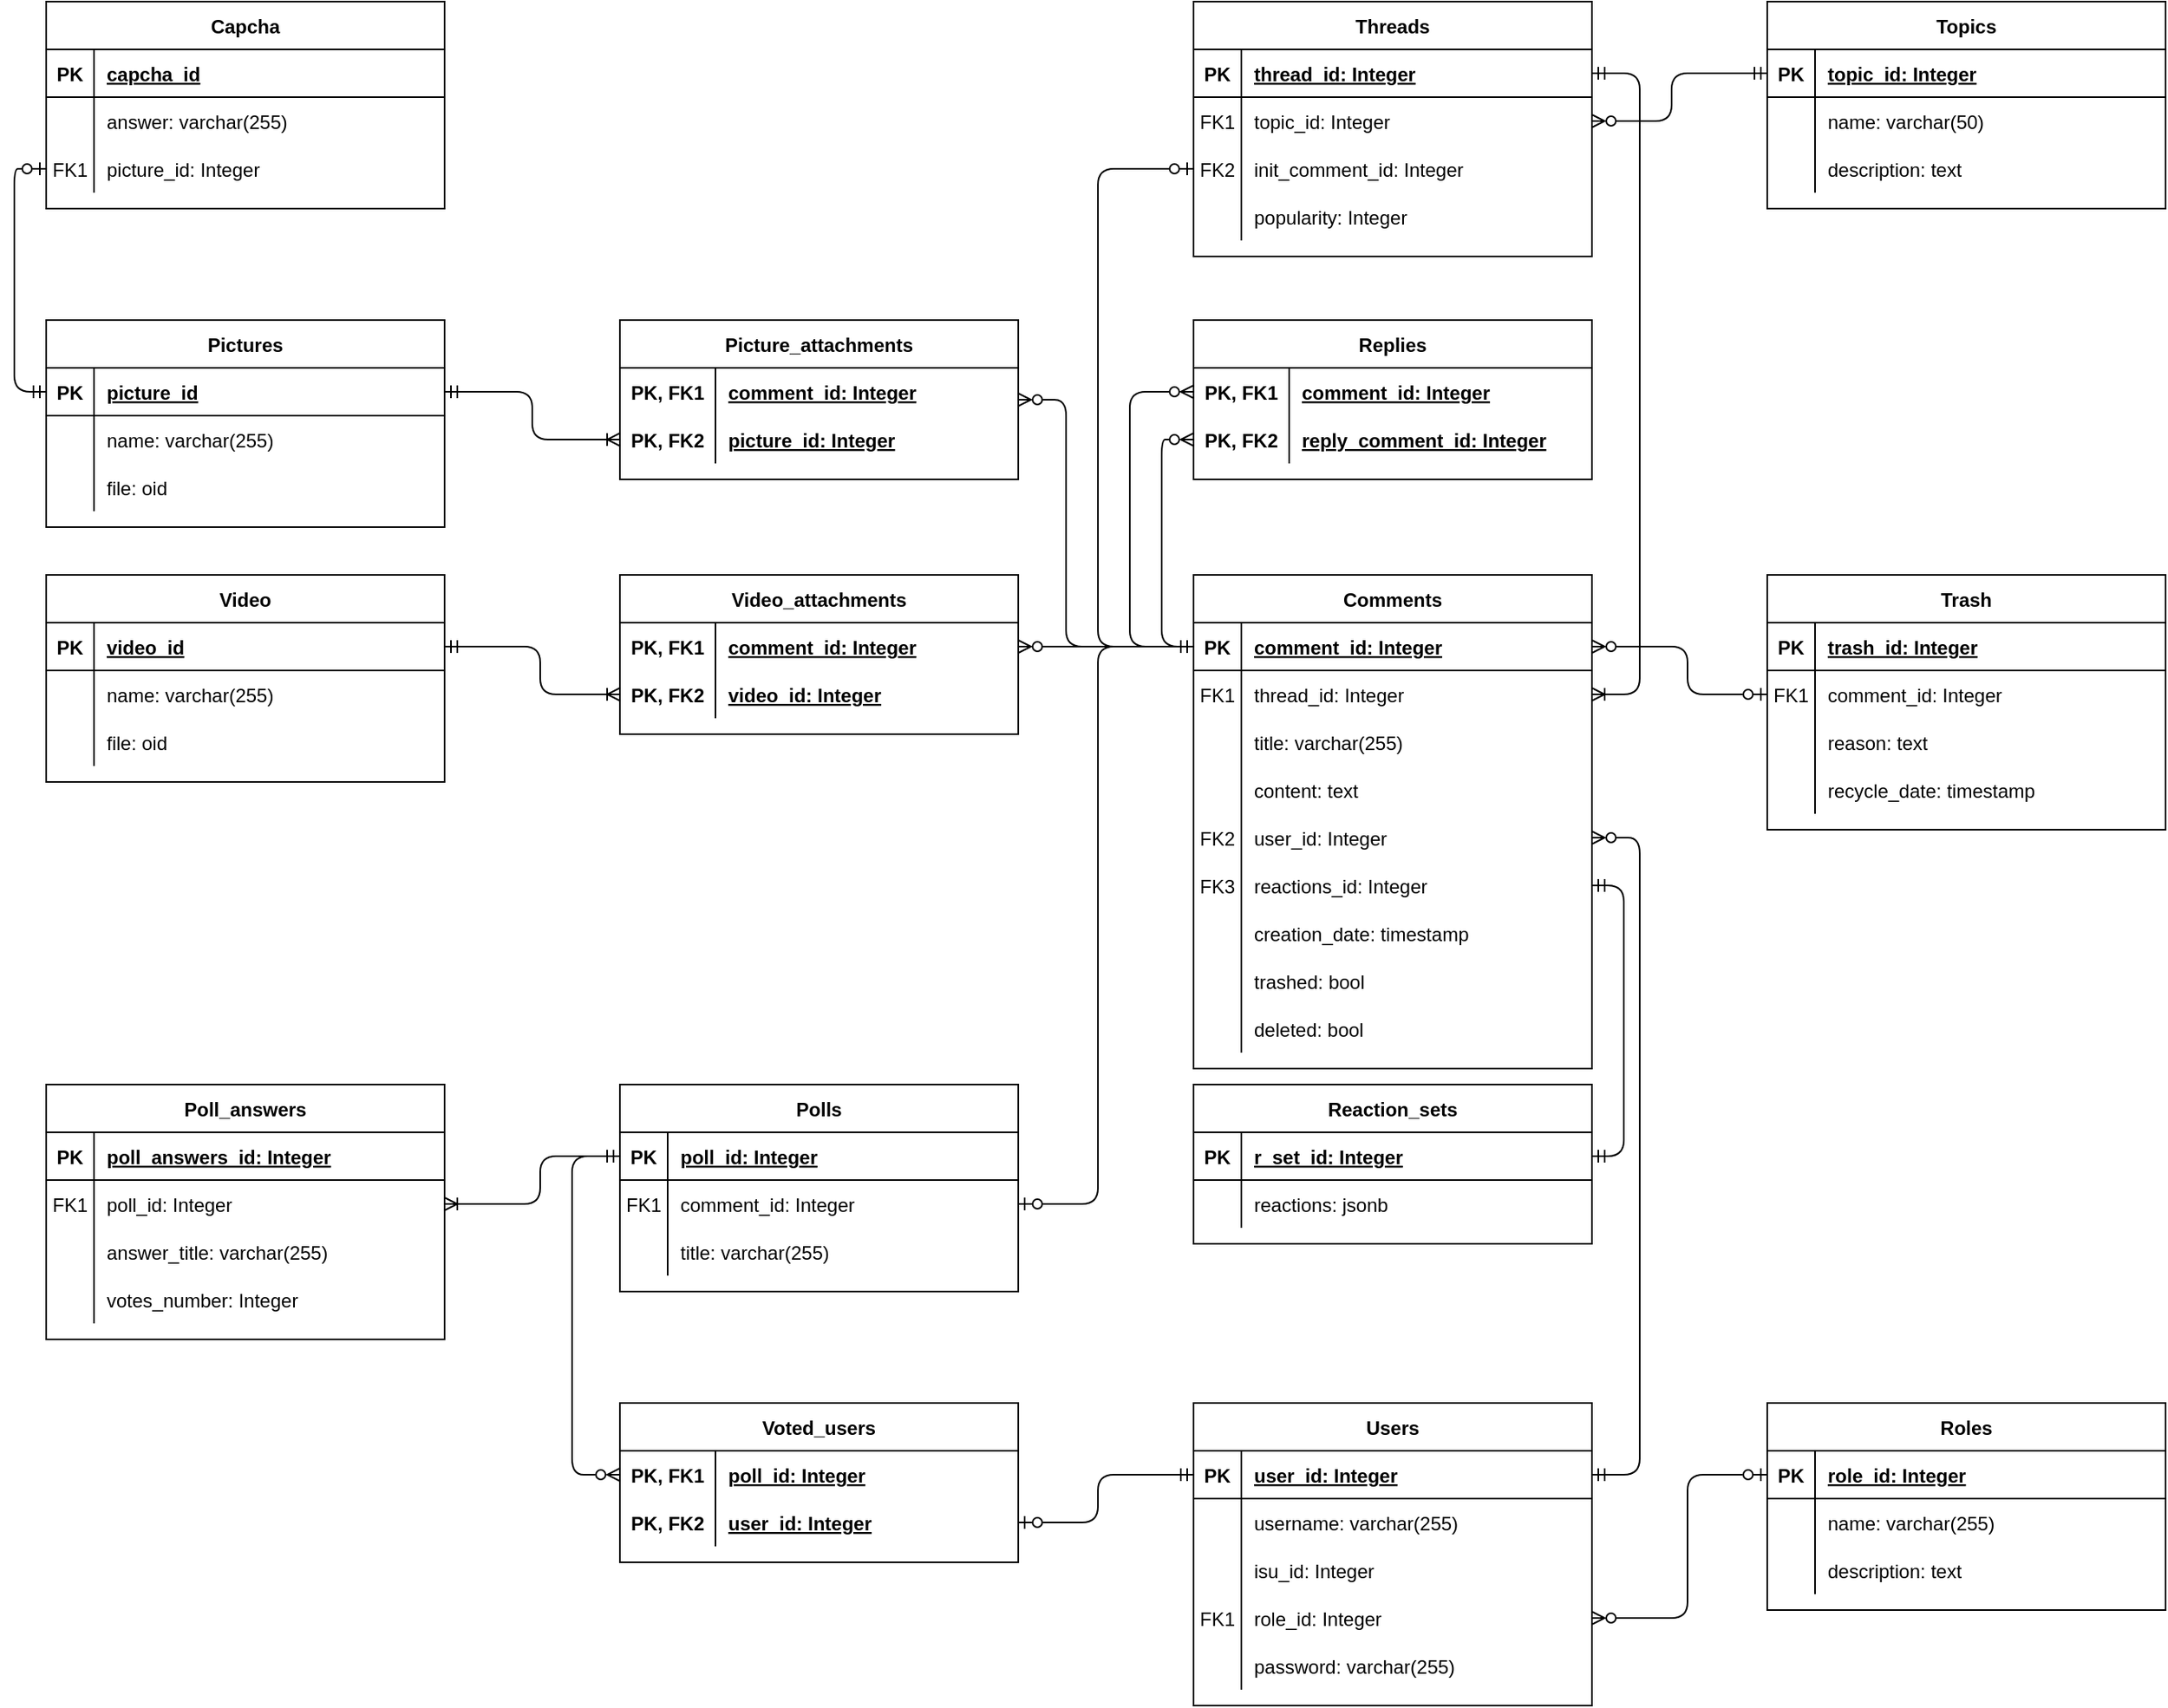 <mxfile version="22.1.2" type="device">
  <diagram id="R2lEEEUBdFMjLlhIrx00" name="Page-1">
    <mxGraphModel dx="2032" dy="-402" grid="1" gridSize="10" guides="1" tooltips="1" connect="1" arrows="1" fold="1" page="1" pageScale="1" pageWidth="850" pageHeight="1100" math="0" shadow="0" extFonts="Permanent Marker^https://fonts.googleapis.com/css?family=Permanent+Marker">
      <root>
        <mxCell id="0" />
        <mxCell id="1" parent="0" />
        <mxCell id="C-vyLk0tnHw3VtMMgP7b-2" value="Topics" style="shape=table;startSize=30;container=1;collapsible=1;childLayout=tableLayout;fixedRows=1;rowLines=0;fontStyle=1;align=center;resizeLast=1;" parent="1" vertex="1">
          <mxGeometry x="520" y="1120" width="250" height="130" as="geometry" />
        </mxCell>
        <mxCell id="C-vyLk0tnHw3VtMMgP7b-3" value="" style="shape=partialRectangle;collapsible=0;dropTarget=0;pointerEvents=0;fillColor=none;points=[[0,0.5],[1,0.5]];portConstraint=eastwest;top=0;left=0;right=0;bottom=1;" parent="C-vyLk0tnHw3VtMMgP7b-2" vertex="1">
          <mxGeometry y="30" width="250" height="30" as="geometry" />
        </mxCell>
        <mxCell id="C-vyLk0tnHw3VtMMgP7b-4" value="PK" style="shape=partialRectangle;overflow=hidden;connectable=0;fillColor=none;top=0;left=0;bottom=0;right=0;fontStyle=1;" parent="C-vyLk0tnHw3VtMMgP7b-3" vertex="1">
          <mxGeometry width="30" height="30" as="geometry">
            <mxRectangle width="30" height="30" as="alternateBounds" />
          </mxGeometry>
        </mxCell>
        <mxCell id="C-vyLk0tnHw3VtMMgP7b-5" value="topic_id: Integer" style="shape=partialRectangle;overflow=hidden;connectable=0;fillColor=none;top=0;left=0;bottom=0;right=0;align=left;spacingLeft=6;fontStyle=5;" parent="C-vyLk0tnHw3VtMMgP7b-3" vertex="1">
          <mxGeometry x="30" width="220" height="30" as="geometry">
            <mxRectangle width="220" height="30" as="alternateBounds" />
          </mxGeometry>
        </mxCell>
        <mxCell id="C-vyLk0tnHw3VtMMgP7b-6" value="" style="shape=partialRectangle;collapsible=0;dropTarget=0;pointerEvents=0;fillColor=none;points=[[0,0.5],[1,0.5]];portConstraint=eastwest;top=0;left=0;right=0;bottom=0;" parent="C-vyLk0tnHw3VtMMgP7b-2" vertex="1">
          <mxGeometry y="60" width="250" height="30" as="geometry" />
        </mxCell>
        <mxCell id="C-vyLk0tnHw3VtMMgP7b-7" value="" style="shape=partialRectangle;overflow=hidden;connectable=0;fillColor=none;top=0;left=0;bottom=0;right=0;" parent="C-vyLk0tnHw3VtMMgP7b-6" vertex="1">
          <mxGeometry width="30" height="30" as="geometry">
            <mxRectangle width="30" height="30" as="alternateBounds" />
          </mxGeometry>
        </mxCell>
        <mxCell id="C-vyLk0tnHw3VtMMgP7b-8" value="name: varchar(50)" style="shape=partialRectangle;overflow=hidden;connectable=0;fillColor=none;top=0;left=0;bottom=0;right=0;align=left;spacingLeft=6;" parent="C-vyLk0tnHw3VtMMgP7b-6" vertex="1">
          <mxGeometry x="30" width="220" height="30" as="geometry">
            <mxRectangle width="220" height="30" as="alternateBounds" />
          </mxGeometry>
        </mxCell>
        <mxCell id="C-vyLk0tnHw3VtMMgP7b-9" value="" style="shape=partialRectangle;collapsible=0;dropTarget=0;pointerEvents=0;fillColor=none;points=[[0,0.5],[1,0.5]];portConstraint=eastwest;top=0;left=0;right=0;bottom=0;" parent="C-vyLk0tnHw3VtMMgP7b-2" vertex="1">
          <mxGeometry y="90" width="250" height="30" as="geometry" />
        </mxCell>
        <mxCell id="C-vyLk0tnHw3VtMMgP7b-10" value="" style="shape=partialRectangle;overflow=hidden;connectable=0;fillColor=none;top=0;left=0;bottom=0;right=0;" parent="C-vyLk0tnHw3VtMMgP7b-9" vertex="1">
          <mxGeometry width="30" height="30" as="geometry">
            <mxRectangle width="30" height="30" as="alternateBounds" />
          </mxGeometry>
        </mxCell>
        <mxCell id="C-vyLk0tnHw3VtMMgP7b-11" value="description: text" style="shape=partialRectangle;overflow=hidden;connectable=0;fillColor=none;top=0;left=0;bottom=0;right=0;align=left;spacingLeft=6;" parent="C-vyLk0tnHw3VtMMgP7b-9" vertex="1">
          <mxGeometry x="30" width="220" height="30" as="geometry">
            <mxRectangle width="220" height="30" as="alternateBounds" />
          </mxGeometry>
        </mxCell>
        <mxCell id="C-vyLk0tnHw3VtMMgP7b-13" value="Threads" style="shape=table;startSize=30;container=1;collapsible=1;childLayout=tableLayout;fixedRows=1;rowLines=0;fontStyle=1;align=center;resizeLast=1;" parent="1" vertex="1">
          <mxGeometry x="160" y="1120" width="250" height="160" as="geometry" />
        </mxCell>
        <mxCell id="C-vyLk0tnHw3VtMMgP7b-14" value="" style="shape=partialRectangle;collapsible=0;dropTarget=0;pointerEvents=0;fillColor=none;points=[[0,0.5],[1,0.5]];portConstraint=eastwest;top=0;left=0;right=0;bottom=1;" parent="C-vyLk0tnHw3VtMMgP7b-13" vertex="1">
          <mxGeometry y="30" width="250" height="30" as="geometry" />
        </mxCell>
        <mxCell id="C-vyLk0tnHw3VtMMgP7b-15" value="PK" style="shape=partialRectangle;overflow=hidden;connectable=0;fillColor=none;top=0;left=0;bottom=0;right=0;fontStyle=1;" parent="C-vyLk0tnHw3VtMMgP7b-14" vertex="1">
          <mxGeometry width="30" height="30" as="geometry">
            <mxRectangle width="30" height="30" as="alternateBounds" />
          </mxGeometry>
        </mxCell>
        <mxCell id="C-vyLk0tnHw3VtMMgP7b-16" value="thread_id: Integer" style="shape=partialRectangle;overflow=hidden;connectable=0;fillColor=none;top=0;left=0;bottom=0;right=0;align=left;spacingLeft=6;fontStyle=5;" parent="C-vyLk0tnHw3VtMMgP7b-14" vertex="1">
          <mxGeometry x="30" width="220" height="30" as="geometry">
            <mxRectangle width="220" height="30" as="alternateBounds" />
          </mxGeometry>
        </mxCell>
        <mxCell id="C-vyLk0tnHw3VtMMgP7b-20" value="" style="shape=partialRectangle;collapsible=0;dropTarget=0;pointerEvents=0;fillColor=none;points=[[0,0.5],[1,0.5]];portConstraint=eastwest;top=0;left=0;right=0;bottom=0;" parent="C-vyLk0tnHw3VtMMgP7b-13" vertex="1">
          <mxGeometry y="60" width="250" height="30" as="geometry" />
        </mxCell>
        <mxCell id="C-vyLk0tnHw3VtMMgP7b-21" value="FK1" style="shape=partialRectangle;overflow=hidden;connectable=0;fillColor=none;top=0;left=0;bottom=0;right=0;" parent="C-vyLk0tnHw3VtMMgP7b-20" vertex="1">
          <mxGeometry width="30" height="30" as="geometry">
            <mxRectangle width="30" height="30" as="alternateBounds" />
          </mxGeometry>
        </mxCell>
        <mxCell id="C-vyLk0tnHw3VtMMgP7b-22" value="topic_id: Integer" style="shape=partialRectangle;overflow=hidden;connectable=0;fillColor=none;top=0;left=0;bottom=0;right=0;align=left;spacingLeft=6;" parent="C-vyLk0tnHw3VtMMgP7b-20" vertex="1">
          <mxGeometry x="30" width="220" height="30" as="geometry">
            <mxRectangle width="220" height="30" as="alternateBounds" />
          </mxGeometry>
        </mxCell>
        <mxCell id="IDgCZaMB6P-S2yP98s0c-34" style="shape=partialRectangle;collapsible=0;dropTarget=0;pointerEvents=0;fillColor=none;points=[[0,0.5],[1,0.5]];portConstraint=eastwest;top=0;left=0;right=0;bottom=0;" parent="C-vyLk0tnHw3VtMMgP7b-13" vertex="1">
          <mxGeometry y="90" width="250" height="30" as="geometry" />
        </mxCell>
        <mxCell id="IDgCZaMB6P-S2yP98s0c-35" value="FK2" style="shape=partialRectangle;overflow=hidden;connectable=0;fillColor=none;top=0;left=0;bottom=0;right=0;" parent="IDgCZaMB6P-S2yP98s0c-34" vertex="1">
          <mxGeometry width="30" height="30" as="geometry">
            <mxRectangle width="30" height="30" as="alternateBounds" />
          </mxGeometry>
        </mxCell>
        <mxCell id="IDgCZaMB6P-S2yP98s0c-36" value="init_comment_id: Integer" style="shape=partialRectangle;overflow=hidden;connectable=0;fillColor=none;top=0;left=0;bottom=0;right=0;align=left;spacingLeft=6;" parent="IDgCZaMB6P-S2yP98s0c-34" vertex="1">
          <mxGeometry x="30" width="220" height="30" as="geometry">
            <mxRectangle width="220" height="30" as="alternateBounds" />
          </mxGeometry>
        </mxCell>
        <mxCell id="TWpTBVSCMhiPcxrpmbIW-9" style="shape=partialRectangle;collapsible=0;dropTarget=0;pointerEvents=0;fillColor=none;points=[[0,0.5],[1,0.5]];portConstraint=eastwest;top=0;left=0;right=0;bottom=0;" parent="C-vyLk0tnHw3VtMMgP7b-13" vertex="1">
          <mxGeometry y="120" width="250" height="30" as="geometry" />
        </mxCell>
        <mxCell id="TWpTBVSCMhiPcxrpmbIW-10" style="shape=partialRectangle;overflow=hidden;connectable=0;fillColor=none;top=0;left=0;bottom=0;right=0;" parent="TWpTBVSCMhiPcxrpmbIW-9" vertex="1">
          <mxGeometry width="30" height="30" as="geometry">
            <mxRectangle width="30" height="30" as="alternateBounds" />
          </mxGeometry>
        </mxCell>
        <mxCell id="TWpTBVSCMhiPcxrpmbIW-11" value="popularity: Integer" style="shape=partialRectangle;overflow=hidden;connectable=0;fillColor=none;top=0;left=0;bottom=0;right=0;align=left;spacingLeft=6;" parent="TWpTBVSCMhiPcxrpmbIW-9" vertex="1">
          <mxGeometry x="30" width="220" height="30" as="geometry">
            <mxRectangle width="220" height="30" as="alternateBounds" />
          </mxGeometry>
        </mxCell>
        <mxCell id="IDgCZaMB6P-S2yP98s0c-1" value="Trash" style="shape=table;startSize=30;container=1;collapsible=1;childLayout=tableLayout;fixedRows=1;rowLines=0;fontStyle=1;align=center;resizeLast=1;" parent="1" vertex="1">
          <mxGeometry x="520" y="1480" width="250" height="160" as="geometry" />
        </mxCell>
        <mxCell id="IDgCZaMB6P-S2yP98s0c-2" value="" style="shape=partialRectangle;collapsible=0;dropTarget=0;pointerEvents=0;fillColor=none;points=[[0,0.5],[1,0.5]];portConstraint=eastwest;top=0;left=0;right=0;bottom=1;" parent="IDgCZaMB6P-S2yP98s0c-1" vertex="1">
          <mxGeometry y="30" width="250" height="30" as="geometry" />
        </mxCell>
        <mxCell id="IDgCZaMB6P-S2yP98s0c-3" value="PK" style="shape=partialRectangle;overflow=hidden;connectable=0;fillColor=none;top=0;left=0;bottom=0;right=0;fontStyle=1;" parent="IDgCZaMB6P-S2yP98s0c-2" vertex="1">
          <mxGeometry width="30" height="30" as="geometry">
            <mxRectangle width="30" height="30" as="alternateBounds" />
          </mxGeometry>
        </mxCell>
        <mxCell id="IDgCZaMB6P-S2yP98s0c-4" value="trash_id: Integer" style="shape=partialRectangle;overflow=hidden;connectable=0;fillColor=none;top=0;left=0;bottom=0;right=0;align=left;spacingLeft=6;fontStyle=5;" parent="IDgCZaMB6P-S2yP98s0c-2" vertex="1">
          <mxGeometry x="30" width="220" height="30" as="geometry">
            <mxRectangle width="220" height="30" as="alternateBounds" />
          </mxGeometry>
        </mxCell>
        <mxCell id="IDgCZaMB6P-S2yP98s0c-5" value="" style="shape=partialRectangle;collapsible=0;dropTarget=0;pointerEvents=0;fillColor=none;points=[[0,0.5],[1,0.5]];portConstraint=eastwest;top=0;left=0;right=0;bottom=0;" parent="IDgCZaMB6P-S2yP98s0c-1" vertex="1">
          <mxGeometry y="60" width="250" height="30" as="geometry" />
        </mxCell>
        <mxCell id="IDgCZaMB6P-S2yP98s0c-6" value="FK1" style="shape=partialRectangle;overflow=hidden;connectable=0;fillColor=none;top=0;left=0;bottom=0;right=0;" parent="IDgCZaMB6P-S2yP98s0c-5" vertex="1">
          <mxGeometry width="30" height="30" as="geometry">
            <mxRectangle width="30" height="30" as="alternateBounds" />
          </mxGeometry>
        </mxCell>
        <mxCell id="IDgCZaMB6P-S2yP98s0c-7" value="comment_id: Integer" style="shape=partialRectangle;overflow=hidden;connectable=0;fillColor=none;top=0;left=0;bottom=0;right=0;align=left;spacingLeft=6;" parent="IDgCZaMB6P-S2yP98s0c-5" vertex="1">
          <mxGeometry x="30" width="220" height="30" as="geometry">
            <mxRectangle width="220" height="30" as="alternateBounds" />
          </mxGeometry>
        </mxCell>
        <mxCell id="IDgCZaMB6P-S2yP98s0c-8" value="" style="shape=partialRectangle;collapsible=0;dropTarget=0;pointerEvents=0;fillColor=none;points=[[0,0.5],[1,0.5]];portConstraint=eastwest;top=0;left=0;right=0;bottom=0;" parent="IDgCZaMB6P-S2yP98s0c-1" vertex="1">
          <mxGeometry y="90" width="250" height="30" as="geometry" />
        </mxCell>
        <mxCell id="IDgCZaMB6P-S2yP98s0c-9" value="" style="shape=partialRectangle;overflow=hidden;connectable=0;fillColor=none;top=0;left=0;bottom=0;right=0;" parent="IDgCZaMB6P-S2yP98s0c-8" vertex="1">
          <mxGeometry width="30" height="30" as="geometry">
            <mxRectangle width="30" height="30" as="alternateBounds" />
          </mxGeometry>
        </mxCell>
        <mxCell id="IDgCZaMB6P-S2yP98s0c-10" value="reason: text" style="shape=partialRectangle;overflow=hidden;connectable=0;fillColor=none;top=0;left=0;bottom=0;right=0;align=left;spacingLeft=6;" parent="IDgCZaMB6P-S2yP98s0c-8" vertex="1">
          <mxGeometry x="30" width="220" height="30" as="geometry">
            <mxRectangle width="220" height="30" as="alternateBounds" />
          </mxGeometry>
        </mxCell>
        <mxCell id="ACaP7_sQ5VSFeHJ_Q6xG-2" style="shape=partialRectangle;collapsible=0;dropTarget=0;pointerEvents=0;fillColor=none;points=[[0,0.5],[1,0.5]];portConstraint=eastwest;top=0;left=0;right=0;bottom=0;" vertex="1" parent="IDgCZaMB6P-S2yP98s0c-1">
          <mxGeometry y="120" width="250" height="30" as="geometry" />
        </mxCell>
        <mxCell id="ACaP7_sQ5VSFeHJ_Q6xG-3" style="shape=partialRectangle;overflow=hidden;connectable=0;fillColor=none;top=0;left=0;bottom=0;right=0;" vertex="1" parent="ACaP7_sQ5VSFeHJ_Q6xG-2">
          <mxGeometry width="30" height="30" as="geometry">
            <mxRectangle width="30" height="30" as="alternateBounds" />
          </mxGeometry>
        </mxCell>
        <mxCell id="ACaP7_sQ5VSFeHJ_Q6xG-4" value="recycle_date: timestamp" style="shape=partialRectangle;overflow=hidden;connectable=0;fillColor=none;top=0;left=0;bottom=0;right=0;align=left;spacingLeft=6;" vertex="1" parent="ACaP7_sQ5VSFeHJ_Q6xG-2">
          <mxGeometry x="30" width="220" height="30" as="geometry">
            <mxRectangle width="220" height="30" as="alternateBounds" />
          </mxGeometry>
        </mxCell>
        <mxCell id="IDgCZaMB6P-S2yP98s0c-11" value="Polls" style="shape=table;startSize=30;container=1;collapsible=1;childLayout=tableLayout;fixedRows=1;rowLines=0;fontStyle=1;align=center;resizeLast=1;" parent="1" vertex="1">
          <mxGeometry x="-200" y="1800" width="250" height="130" as="geometry" />
        </mxCell>
        <mxCell id="IDgCZaMB6P-S2yP98s0c-12" value="" style="shape=partialRectangle;collapsible=0;dropTarget=0;pointerEvents=0;fillColor=none;points=[[0,0.5],[1,0.5]];portConstraint=eastwest;top=0;left=0;right=0;bottom=1;" parent="IDgCZaMB6P-S2yP98s0c-11" vertex="1">
          <mxGeometry y="30" width="250" height="30" as="geometry" />
        </mxCell>
        <mxCell id="IDgCZaMB6P-S2yP98s0c-13" value="PK" style="shape=partialRectangle;overflow=hidden;connectable=0;fillColor=none;top=0;left=0;bottom=0;right=0;fontStyle=1;" parent="IDgCZaMB6P-S2yP98s0c-12" vertex="1">
          <mxGeometry width="30" height="30" as="geometry">
            <mxRectangle width="30" height="30" as="alternateBounds" />
          </mxGeometry>
        </mxCell>
        <mxCell id="IDgCZaMB6P-S2yP98s0c-14" value="poll_id: Integer" style="shape=partialRectangle;overflow=hidden;connectable=0;fillColor=none;top=0;left=0;bottom=0;right=0;align=left;spacingLeft=6;fontStyle=5;" parent="IDgCZaMB6P-S2yP98s0c-12" vertex="1">
          <mxGeometry x="30" width="220" height="30" as="geometry">
            <mxRectangle width="220" height="30" as="alternateBounds" />
          </mxGeometry>
        </mxCell>
        <mxCell id="fZhrwR2yOP88aYazCVow-85" style="shape=partialRectangle;collapsible=0;dropTarget=0;pointerEvents=0;fillColor=none;points=[[0,0.5],[1,0.5]];portConstraint=eastwest;top=0;left=0;right=0;bottom=0;" parent="IDgCZaMB6P-S2yP98s0c-11" vertex="1">
          <mxGeometry y="60" width="250" height="30" as="geometry" />
        </mxCell>
        <mxCell id="fZhrwR2yOP88aYazCVow-86" value="FK1" style="shape=partialRectangle;overflow=hidden;connectable=0;fillColor=none;top=0;left=0;bottom=0;right=0;" parent="fZhrwR2yOP88aYazCVow-85" vertex="1">
          <mxGeometry width="30" height="30" as="geometry">
            <mxRectangle width="30" height="30" as="alternateBounds" />
          </mxGeometry>
        </mxCell>
        <mxCell id="fZhrwR2yOP88aYazCVow-87" value="comment_id: Integer" style="shape=partialRectangle;overflow=hidden;connectable=0;fillColor=none;top=0;left=0;bottom=0;right=0;align=left;spacingLeft=6;" parent="fZhrwR2yOP88aYazCVow-85" vertex="1">
          <mxGeometry x="30" width="220" height="30" as="geometry">
            <mxRectangle width="220" height="30" as="alternateBounds" />
          </mxGeometry>
        </mxCell>
        <mxCell id="IDgCZaMB6P-S2yP98s0c-15" value="" style="shape=partialRectangle;collapsible=0;dropTarget=0;pointerEvents=0;fillColor=none;points=[[0,0.5],[1,0.5]];portConstraint=eastwest;top=0;left=0;right=0;bottom=0;" parent="IDgCZaMB6P-S2yP98s0c-11" vertex="1">
          <mxGeometry y="90" width="250" height="30" as="geometry" />
        </mxCell>
        <mxCell id="IDgCZaMB6P-S2yP98s0c-16" value="" style="shape=partialRectangle;overflow=hidden;connectable=0;fillColor=none;top=0;left=0;bottom=0;right=0;" parent="IDgCZaMB6P-S2yP98s0c-15" vertex="1">
          <mxGeometry width="30" height="30" as="geometry">
            <mxRectangle width="30" height="30" as="alternateBounds" />
          </mxGeometry>
        </mxCell>
        <mxCell id="IDgCZaMB6P-S2yP98s0c-17" value="title: varchar(255)" style="shape=partialRectangle;overflow=hidden;connectable=0;fillColor=none;top=0;left=0;bottom=0;right=0;align=left;spacingLeft=6;" parent="IDgCZaMB6P-S2yP98s0c-15" vertex="1">
          <mxGeometry x="30" width="220" height="30" as="geometry">
            <mxRectangle width="220" height="30" as="alternateBounds" />
          </mxGeometry>
        </mxCell>
        <mxCell id="IDgCZaMB6P-S2yP98s0c-21" value="Poll_answers" style="shape=table;startSize=30;container=1;collapsible=1;childLayout=tableLayout;fixedRows=1;rowLines=0;fontStyle=1;align=center;resizeLast=1;" parent="1" vertex="1">
          <mxGeometry x="-560" y="1800" width="250" height="160" as="geometry" />
        </mxCell>
        <mxCell id="IDgCZaMB6P-S2yP98s0c-22" value="" style="shape=partialRectangle;collapsible=0;dropTarget=0;pointerEvents=0;fillColor=none;points=[[0,0.5],[1,0.5]];portConstraint=eastwest;top=0;left=0;right=0;bottom=1;" parent="IDgCZaMB6P-S2yP98s0c-21" vertex="1">
          <mxGeometry y="30" width="250" height="30" as="geometry" />
        </mxCell>
        <mxCell id="IDgCZaMB6P-S2yP98s0c-23" value="PK" style="shape=partialRectangle;overflow=hidden;connectable=0;fillColor=none;top=0;left=0;bottom=0;right=0;fontStyle=1;" parent="IDgCZaMB6P-S2yP98s0c-22" vertex="1">
          <mxGeometry width="30" height="30" as="geometry">
            <mxRectangle width="30" height="30" as="alternateBounds" />
          </mxGeometry>
        </mxCell>
        <mxCell id="IDgCZaMB6P-S2yP98s0c-24" value="poll_answers_id: Integer" style="shape=partialRectangle;overflow=hidden;connectable=0;fillColor=none;top=0;left=0;bottom=0;right=0;align=left;spacingLeft=6;fontStyle=5;" parent="IDgCZaMB6P-S2yP98s0c-22" vertex="1">
          <mxGeometry x="30" width="220" height="30" as="geometry">
            <mxRectangle width="220" height="30" as="alternateBounds" />
          </mxGeometry>
        </mxCell>
        <mxCell id="IDgCZaMB6P-S2yP98s0c-25" value="" style="shape=partialRectangle;collapsible=0;dropTarget=0;pointerEvents=0;fillColor=none;points=[[0,0.5],[1,0.5]];portConstraint=eastwest;top=0;left=0;right=0;bottom=0;" parent="IDgCZaMB6P-S2yP98s0c-21" vertex="1">
          <mxGeometry y="60" width="250" height="30" as="geometry" />
        </mxCell>
        <mxCell id="IDgCZaMB6P-S2yP98s0c-26" value="FK1" style="shape=partialRectangle;overflow=hidden;connectable=0;fillColor=none;top=0;left=0;bottom=0;right=0;" parent="IDgCZaMB6P-S2yP98s0c-25" vertex="1">
          <mxGeometry width="30" height="30" as="geometry">
            <mxRectangle width="30" height="30" as="alternateBounds" />
          </mxGeometry>
        </mxCell>
        <mxCell id="IDgCZaMB6P-S2yP98s0c-27" value="poll_id: Integer" style="shape=partialRectangle;overflow=hidden;connectable=0;fillColor=none;top=0;left=0;bottom=0;right=0;align=left;spacingLeft=6;" parent="IDgCZaMB6P-S2yP98s0c-25" vertex="1">
          <mxGeometry x="30" width="220" height="30" as="geometry">
            <mxRectangle width="220" height="30" as="alternateBounds" />
          </mxGeometry>
        </mxCell>
        <mxCell id="IDgCZaMB6P-S2yP98s0c-28" value="" style="shape=partialRectangle;collapsible=0;dropTarget=0;pointerEvents=0;fillColor=none;points=[[0,0.5],[1,0.5]];portConstraint=eastwest;top=0;left=0;right=0;bottom=0;" parent="IDgCZaMB6P-S2yP98s0c-21" vertex="1">
          <mxGeometry y="90" width="250" height="30" as="geometry" />
        </mxCell>
        <mxCell id="IDgCZaMB6P-S2yP98s0c-29" value="" style="shape=partialRectangle;overflow=hidden;connectable=0;fillColor=none;top=0;left=0;bottom=0;right=0;" parent="IDgCZaMB6P-S2yP98s0c-28" vertex="1">
          <mxGeometry width="30" height="30" as="geometry">
            <mxRectangle width="30" height="30" as="alternateBounds" />
          </mxGeometry>
        </mxCell>
        <mxCell id="IDgCZaMB6P-S2yP98s0c-30" value="answer_title: varchar(255)" style="shape=partialRectangle;overflow=hidden;connectable=0;fillColor=none;top=0;left=0;bottom=0;right=0;align=left;spacingLeft=6;" parent="IDgCZaMB6P-S2yP98s0c-28" vertex="1">
          <mxGeometry x="30" width="220" height="30" as="geometry">
            <mxRectangle width="220" height="30" as="alternateBounds" />
          </mxGeometry>
        </mxCell>
        <mxCell id="IDgCZaMB6P-S2yP98s0c-31" style="shape=partialRectangle;collapsible=0;dropTarget=0;pointerEvents=0;fillColor=none;points=[[0,0.5],[1,0.5]];portConstraint=eastwest;top=0;left=0;right=0;bottom=0;" parent="IDgCZaMB6P-S2yP98s0c-21" vertex="1">
          <mxGeometry y="120" width="250" height="30" as="geometry" />
        </mxCell>
        <mxCell id="IDgCZaMB6P-S2yP98s0c-32" style="shape=partialRectangle;overflow=hidden;connectable=0;fillColor=none;top=0;left=0;bottom=0;right=0;" parent="IDgCZaMB6P-S2yP98s0c-31" vertex="1">
          <mxGeometry width="30" height="30" as="geometry">
            <mxRectangle width="30" height="30" as="alternateBounds" />
          </mxGeometry>
        </mxCell>
        <mxCell id="IDgCZaMB6P-S2yP98s0c-33" value="votes_number: Integer" style="shape=partialRectangle;overflow=hidden;connectable=0;fillColor=none;top=0;left=0;bottom=0;right=0;align=left;spacingLeft=6;" parent="IDgCZaMB6P-S2yP98s0c-31" vertex="1">
          <mxGeometry x="30" width="220" height="30" as="geometry">
            <mxRectangle width="220" height="30" as="alternateBounds" />
          </mxGeometry>
        </mxCell>
        <mxCell id="IDgCZaMB6P-S2yP98s0c-37" value="Voted_users" style="shape=table;startSize=30;container=1;collapsible=1;childLayout=tableLayout;fixedRows=1;rowLines=0;fontStyle=1;align=center;resizeLast=1;" parent="1" vertex="1">
          <mxGeometry x="-200" y="2000" width="250" height="100" as="geometry" />
        </mxCell>
        <mxCell id="IDgCZaMB6P-S2yP98s0c-41" value="" style="shape=partialRectangle;collapsible=0;dropTarget=0;pointerEvents=0;fillColor=none;points=[[0,0.5],[1,0.5]];portConstraint=eastwest;top=0;left=0;right=0;bottom=0;fontStyle=5" parent="IDgCZaMB6P-S2yP98s0c-37" vertex="1">
          <mxGeometry y="30" width="250" height="30" as="geometry" />
        </mxCell>
        <mxCell id="IDgCZaMB6P-S2yP98s0c-42" value="PK, FK1" style="shape=partialRectangle;overflow=hidden;connectable=0;fillColor=none;top=0;left=0;bottom=0;right=0;fontStyle=1" parent="IDgCZaMB6P-S2yP98s0c-41" vertex="1">
          <mxGeometry width="60" height="30" as="geometry">
            <mxRectangle width="60" height="30" as="alternateBounds" />
          </mxGeometry>
        </mxCell>
        <mxCell id="IDgCZaMB6P-S2yP98s0c-43" value="poll_id: Integer" style="shape=partialRectangle;overflow=hidden;connectable=0;fillColor=none;top=0;left=0;bottom=0;right=0;align=left;spacingLeft=6;fontStyle=5" parent="IDgCZaMB6P-S2yP98s0c-41" vertex="1">
          <mxGeometry x="60" width="190" height="30" as="geometry">
            <mxRectangle width="190" height="30" as="alternateBounds" />
          </mxGeometry>
        </mxCell>
        <mxCell id="IDgCZaMB6P-S2yP98s0c-62" style="shape=partialRectangle;collapsible=0;dropTarget=0;pointerEvents=0;fillColor=none;points=[[0,0.5],[1,0.5]];portConstraint=eastwest;top=0;left=0;right=0;bottom=0;fontStyle=5" parent="IDgCZaMB6P-S2yP98s0c-37" vertex="1">
          <mxGeometry y="60" width="250" height="30" as="geometry" />
        </mxCell>
        <mxCell id="IDgCZaMB6P-S2yP98s0c-63" value="PK, FK2" style="shape=partialRectangle;overflow=hidden;connectable=0;fillColor=none;top=0;left=0;bottom=0;right=0;fontStyle=1" parent="IDgCZaMB6P-S2yP98s0c-62" vertex="1">
          <mxGeometry width="60" height="30" as="geometry">
            <mxRectangle width="60" height="30" as="alternateBounds" />
          </mxGeometry>
        </mxCell>
        <mxCell id="IDgCZaMB6P-S2yP98s0c-64" value="user_id: Integer" style="shape=partialRectangle;overflow=hidden;connectable=0;fillColor=none;top=0;left=0;bottom=0;right=0;align=left;spacingLeft=6;fontStyle=5" parent="IDgCZaMB6P-S2yP98s0c-62" vertex="1">
          <mxGeometry x="60" width="190" height="30" as="geometry">
            <mxRectangle width="190" height="30" as="alternateBounds" />
          </mxGeometry>
        </mxCell>
        <mxCell id="IDgCZaMB6P-S2yP98s0c-75" value="Reaction_sets" style="shape=table;startSize=30;container=1;collapsible=1;childLayout=tableLayout;fixedRows=1;rowLines=0;fontStyle=1;align=center;resizeLast=1;" parent="1" vertex="1">
          <mxGeometry x="160" y="1800" width="250" height="100" as="geometry" />
        </mxCell>
        <mxCell id="IDgCZaMB6P-S2yP98s0c-76" value="" style="shape=partialRectangle;collapsible=0;dropTarget=0;pointerEvents=0;fillColor=none;points=[[0,0.5],[1,0.5]];portConstraint=eastwest;top=0;left=0;right=0;bottom=1;" parent="IDgCZaMB6P-S2yP98s0c-75" vertex="1">
          <mxGeometry y="30" width="250" height="30" as="geometry" />
        </mxCell>
        <mxCell id="IDgCZaMB6P-S2yP98s0c-77" value="PK" style="shape=partialRectangle;overflow=hidden;connectable=0;fillColor=none;top=0;left=0;bottom=0;right=0;fontStyle=1;" parent="IDgCZaMB6P-S2yP98s0c-76" vertex="1">
          <mxGeometry width="30" height="30" as="geometry">
            <mxRectangle width="30" height="30" as="alternateBounds" />
          </mxGeometry>
        </mxCell>
        <mxCell id="IDgCZaMB6P-S2yP98s0c-78" value="r_set_id: Integer" style="shape=partialRectangle;overflow=hidden;connectable=0;fillColor=none;top=0;left=0;bottom=0;right=0;align=left;spacingLeft=6;fontStyle=5;" parent="IDgCZaMB6P-S2yP98s0c-76" vertex="1">
          <mxGeometry x="30" width="220" height="30" as="geometry">
            <mxRectangle width="220" height="30" as="alternateBounds" />
          </mxGeometry>
        </mxCell>
        <mxCell id="IDgCZaMB6P-S2yP98s0c-79" value="" style="shape=partialRectangle;collapsible=0;dropTarget=0;pointerEvents=0;fillColor=none;points=[[0,0.5],[1,0.5]];portConstraint=eastwest;top=0;left=0;right=0;bottom=0;" parent="IDgCZaMB6P-S2yP98s0c-75" vertex="1">
          <mxGeometry y="60" width="250" height="30" as="geometry" />
        </mxCell>
        <mxCell id="IDgCZaMB6P-S2yP98s0c-80" value="" style="shape=partialRectangle;overflow=hidden;connectable=0;fillColor=none;top=0;left=0;bottom=0;right=0;" parent="IDgCZaMB6P-S2yP98s0c-79" vertex="1">
          <mxGeometry width="30" height="30" as="geometry">
            <mxRectangle width="30" height="30" as="alternateBounds" />
          </mxGeometry>
        </mxCell>
        <mxCell id="IDgCZaMB6P-S2yP98s0c-81" value="reactions: jsonb" style="shape=partialRectangle;overflow=hidden;connectable=0;fillColor=none;top=0;left=0;bottom=0;right=0;align=left;spacingLeft=6;" parent="IDgCZaMB6P-S2yP98s0c-79" vertex="1">
          <mxGeometry x="30" width="220" height="30" as="geometry">
            <mxRectangle width="220" height="30" as="alternateBounds" />
          </mxGeometry>
        </mxCell>
        <mxCell id="IDgCZaMB6P-S2yP98s0c-82" value="Comments" style="shape=table;startSize=30;container=1;collapsible=1;childLayout=tableLayout;fixedRows=1;rowLines=0;fontStyle=1;align=center;resizeLast=1;" parent="1" vertex="1">
          <mxGeometry x="160" y="1480" width="250" height="310" as="geometry" />
        </mxCell>
        <mxCell id="IDgCZaMB6P-S2yP98s0c-83" value="" style="shape=partialRectangle;collapsible=0;dropTarget=0;pointerEvents=0;fillColor=none;points=[[0,0.5],[1,0.5]];portConstraint=eastwest;top=0;left=0;right=0;bottom=1;" parent="IDgCZaMB6P-S2yP98s0c-82" vertex="1">
          <mxGeometry y="30" width="250" height="30" as="geometry" />
        </mxCell>
        <mxCell id="IDgCZaMB6P-S2yP98s0c-84" value="PK" style="shape=partialRectangle;overflow=hidden;connectable=0;fillColor=none;top=0;left=0;bottom=0;right=0;fontStyle=1;" parent="IDgCZaMB6P-S2yP98s0c-83" vertex="1">
          <mxGeometry width="30" height="30" as="geometry">
            <mxRectangle width="30" height="30" as="alternateBounds" />
          </mxGeometry>
        </mxCell>
        <mxCell id="IDgCZaMB6P-S2yP98s0c-85" value="comment_id: Integer" style="shape=partialRectangle;overflow=hidden;connectable=0;fillColor=none;top=0;left=0;bottom=0;right=0;align=left;spacingLeft=6;fontStyle=5;" parent="IDgCZaMB6P-S2yP98s0c-83" vertex="1">
          <mxGeometry x="30" width="220" height="30" as="geometry">
            <mxRectangle width="220" height="30" as="alternateBounds" />
          </mxGeometry>
        </mxCell>
        <mxCell id="ACaP7_sQ5VSFeHJ_Q6xG-8" style="shape=partialRectangle;collapsible=0;dropTarget=0;pointerEvents=0;fillColor=none;points=[[0,0.5],[1,0.5]];portConstraint=eastwest;top=0;left=0;right=0;bottom=0;" vertex="1" parent="IDgCZaMB6P-S2yP98s0c-82">
          <mxGeometry y="60" width="250" height="30" as="geometry" />
        </mxCell>
        <mxCell id="ACaP7_sQ5VSFeHJ_Q6xG-9" value="FK1" style="shape=partialRectangle;overflow=hidden;connectable=0;fillColor=none;top=0;left=0;bottom=0;right=0;" vertex="1" parent="ACaP7_sQ5VSFeHJ_Q6xG-8">
          <mxGeometry width="30" height="30" as="geometry">
            <mxRectangle width="30" height="30" as="alternateBounds" />
          </mxGeometry>
        </mxCell>
        <mxCell id="ACaP7_sQ5VSFeHJ_Q6xG-10" value="thread_id: Integer" style="shape=partialRectangle;overflow=hidden;connectable=0;fillColor=none;top=0;left=0;bottom=0;right=0;align=left;spacingLeft=6;" vertex="1" parent="ACaP7_sQ5VSFeHJ_Q6xG-8">
          <mxGeometry x="30" width="220" height="30" as="geometry">
            <mxRectangle width="220" height="30" as="alternateBounds" />
          </mxGeometry>
        </mxCell>
        <mxCell id="IDgCZaMB6P-S2yP98s0c-86" value="" style="shape=partialRectangle;collapsible=0;dropTarget=0;pointerEvents=0;fillColor=none;points=[[0,0.5],[1,0.5]];portConstraint=eastwest;top=0;left=0;right=0;bottom=0;" parent="IDgCZaMB6P-S2yP98s0c-82" vertex="1">
          <mxGeometry y="90" width="250" height="30" as="geometry" />
        </mxCell>
        <mxCell id="IDgCZaMB6P-S2yP98s0c-87" value="" style="shape=partialRectangle;overflow=hidden;connectable=0;fillColor=none;top=0;left=0;bottom=0;right=0;" parent="IDgCZaMB6P-S2yP98s0c-86" vertex="1">
          <mxGeometry width="30" height="30" as="geometry">
            <mxRectangle width="30" height="30" as="alternateBounds" />
          </mxGeometry>
        </mxCell>
        <mxCell id="IDgCZaMB6P-S2yP98s0c-88" value="title: varchar(255)" style="shape=partialRectangle;overflow=hidden;connectable=0;fillColor=none;top=0;left=0;bottom=0;right=0;align=left;spacingLeft=6;" parent="IDgCZaMB6P-S2yP98s0c-86" vertex="1">
          <mxGeometry x="30" width="220" height="30" as="geometry">
            <mxRectangle width="220" height="30" as="alternateBounds" />
          </mxGeometry>
        </mxCell>
        <mxCell id="fZhrwR2yOP88aYazCVow-36" style="shape=partialRectangle;collapsible=0;dropTarget=0;pointerEvents=0;fillColor=none;points=[[0,0.5],[1,0.5]];portConstraint=eastwest;top=0;left=0;right=0;bottom=0;" parent="IDgCZaMB6P-S2yP98s0c-82" vertex="1">
          <mxGeometry y="120" width="250" height="30" as="geometry" />
        </mxCell>
        <mxCell id="fZhrwR2yOP88aYazCVow-37" style="shape=partialRectangle;overflow=hidden;connectable=0;fillColor=none;top=0;left=0;bottom=0;right=0;" parent="fZhrwR2yOP88aYazCVow-36" vertex="1">
          <mxGeometry width="30" height="30" as="geometry">
            <mxRectangle width="30" height="30" as="alternateBounds" />
          </mxGeometry>
        </mxCell>
        <mxCell id="fZhrwR2yOP88aYazCVow-38" value="content: text" style="shape=partialRectangle;overflow=hidden;connectable=0;fillColor=none;top=0;left=0;bottom=0;right=0;align=left;spacingLeft=6;" parent="fZhrwR2yOP88aYazCVow-36" vertex="1">
          <mxGeometry x="30" width="220" height="30" as="geometry">
            <mxRectangle width="220" height="30" as="alternateBounds" />
          </mxGeometry>
        </mxCell>
        <mxCell id="IDgCZaMB6P-S2yP98s0c-89" value="" style="shape=partialRectangle;collapsible=0;dropTarget=0;pointerEvents=0;fillColor=none;points=[[0,0.5],[1,0.5]];portConstraint=eastwest;top=0;left=0;right=0;bottom=0;" parent="IDgCZaMB6P-S2yP98s0c-82" vertex="1">
          <mxGeometry y="150" width="250" height="30" as="geometry" />
        </mxCell>
        <mxCell id="IDgCZaMB6P-S2yP98s0c-90" value="FK2" style="shape=partialRectangle;overflow=hidden;connectable=0;fillColor=none;top=0;left=0;bottom=0;right=0;" parent="IDgCZaMB6P-S2yP98s0c-89" vertex="1">
          <mxGeometry width="30" height="30" as="geometry">
            <mxRectangle width="30" height="30" as="alternateBounds" />
          </mxGeometry>
        </mxCell>
        <mxCell id="IDgCZaMB6P-S2yP98s0c-91" value="user_id: Integer" style="shape=partialRectangle;overflow=hidden;connectable=0;fillColor=none;top=0;left=0;bottom=0;right=0;align=left;spacingLeft=6;" parent="IDgCZaMB6P-S2yP98s0c-89" vertex="1">
          <mxGeometry x="30" width="220" height="30" as="geometry">
            <mxRectangle width="220" height="30" as="alternateBounds" />
          </mxGeometry>
        </mxCell>
        <mxCell id="IDgCZaMB6P-S2yP98s0c-101" style="shape=partialRectangle;collapsible=0;dropTarget=0;pointerEvents=0;fillColor=none;points=[[0,0.5],[1,0.5]];portConstraint=eastwest;top=0;left=0;right=0;bottom=0;" parent="IDgCZaMB6P-S2yP98s0c-82" vertex="1">
          <mxGeometry y="180" width="250" height="30" as="geometry" />
        </mxCell>
        <mxCell id="IDgCZaMB6P-S2yP98s0c-102" value="FK3" style="shape=partialRectangle;overflow=hidden;connectable=0;fillColor=none;top=0;left=0;bottom=0;right=0;" parent="IDgCZaMB6P-S2yP98s0c-101" vertex="1">
          <mxGeometry width="30" height="30" as="geometry">
            <mxRectangle width="30" height="30" as="alternateBounds" />
          </mxGeometry>
        </mxCell>
        <mxCell id="IDgCZaMB6P-S2yP98s0c-103" value="reactions_id: Integer" style="shape=partialRectangle;overflow=hidden;connectable=0;fillColor=none;top=0;left=0;bottom=0;right=0;align=left;spacingLeft=6;" parent="IDgCZaMB6P-S2yP98s0c-101" vertex="1">
          <mxGeometry x="30" width="220" height="30" as="geometry">
            <mxRectangle width="220" height="30" as="alternateBounds" />
          </mxGeometry>
        </mxCell>
        <mxCell id="TWpTBVSCMhiPcxrpmbIW-2" style="shape=partialRectangle;collapsible=0;dropTarget=0;pointerEvents=0;fillColor=none;points=[[0,0.5],[1,0.5]];portConstraint=eastwest;top=0;left=0;right=0;bottom=0;" parent="IDgCZaMB6P-S2yP98s0c-82" vertex="1">
          <mxGeometry y="210" width="250" height="30" as="geometry" />
        </mxCell>
        <mxCell id="TWpTBVSCMhiPcxrpmbIW-3" style="shape=partialRectangle;overflow=hidden;connectable=0;fillColor=none;top=0;left=0;bottom=0;right=0;" parent="TWpTBVSCMhiPcxrpmbIW-2" vertex="1">
          <mxGeometry width="30" height="30" as="geometry">
            <mxRectangle width="30" height="30" as="alternateBounds" />
          </mxGeometry>
        </mxCell>
        <mxCell id="TWpTBVSCMhiPcxrpmbIW-4" value="creation_date: timestamp" style="shape=partialRectangle;overflow=hidden;connectable=0;fillColor=none;top=0;left=0;bottom=0;right=0;align=left;spacingLeft=6;" parent="TWpTBVSCMhiPcxrpmbIW-2" vertex="1">
          <mxGeometry x="30" width="220" height="30" as="geometry">
            <mxRectangle width="220" height="30" as="alternateBounds" />
          </mxGeometry>
        </mxCell>
        <mxCell id="TWpTBVSCMhiPcxrpmbIW-5" style="shape=partialRectangle;collapsible=0;dropTarget=0;pointerEvents=0;fillColor=none;points=[[0,0.5],[1,0.5]];portConstraint=eastwest;top=0;left=0;right=0;bottom=0;" parent="IDgCZaMB6P-S2yP98s0c-82" vertex="1">
          <mxGeometry y="240" width="250" height="30" as="geometry" />
        </mxCell>
        <mxCell id="TWpTBVSCMhiPcxrpmbIW-6" style="shape=partialRectangle;overflow=hidden;connectable=0;fillColor=none;top=0;left=0;bottom=0;right=0;" parent="TWpTBVSCMhiPcxrpmbIW-5" vertex="1">
          <mxGeometry width="30" height="30" as="geometry">
            <mxRectangle width="30" height="30" as="alternateBounds" />
          </mxGeometry>
        </mxCell>
        <mxCell id="TWpTBVSCMhiPcxrpmbIW-7" value="trashed: bool" style="shape=partialRectangle;overflow=hidden;connectable=0;fillColor=none;top=0;left=0;bottom=0;right=0;align=left;spacingLeft=6;" parent="TWpTBVSCMhiPcxrpmbIW-5" vertex="1">
          <mxGeometry x="30" width="220" height="30" as="geometry">
            <mxRectangle width="220" height="30" as="alternateBounds" />
          </mxGeometry>
        </mxCell>
        <mxCell id="ACaP7_sQ5VSFeHJ_Q6xG-5" style="shape=partialRectangle;collapsible=0;dropTarget=0;pointerEvents=0;fillColor=none;points=[[0,0.5],[1,0.5]];portConstraint=eastwest;top=0;left=0;right=0;bottom=0;" vertex="1" parent="IDgCZaMB6P-S2yP98s0c-82">
          <mxGeometry y="270" width="250" height="30" as="geometry" />
        </mxCell>
        <mxCell id="ACaP7_sQ5VSFeHJ_Q6xG-6" style="shape=partialRectangle;overflow=hidden;connectable=0;fillColor=none;top=0;left=0;bottom=0;right=0;" vertex="1" parent="ACaP7_sQ5VSFeHJ_Q6xG-5">
          <mxGeometry width="30" height="30" as="geometry">
            <mxRectangle width="30" height="30" as="alternateBounds" />
          </mxGeometry>
        </mxCell>
        <mxCell id="ACaP7_sQ5VSFeHJ_Q6xG-7" value="deleted: bool" style="shape=partialRectangle;overflow=hidden;connectable=0;fillColor=none;top=0;left=0;bottom=0;right=0;align=left;spacingLeft=6;" vertex="1" parent="ACaP7_sQ5VSFeHJ_Q6xG-5">
          <mxGeometry x="30" width="220" height="30" as="geometry">
            <mxRectangle width="220" height="30" as="alternateBounds" />
          </mxGeometry>
        </mxCell>
        <mxCell id="IDgCZaMB6P-S2yP98s0c-114" value="Picture_attachments" style="shape=table;startSize=30;container=1;collapsible=1;childLayout=tableLayout;fixedRows=1;rowLines=0;fontStyle=1;align=center;resizeLast=1;" parent="1" vertex="1">
          <mxGeometry x="-200" y="1320" width="250" height="100" as="geometry" />
        </mxCell>
        <mxCell id="IDgCZaMB6P-S2yP98s0c-115" value="" style="shape=partialRectangle;collapsible=0;dropTarget=0;pointerEvents=0;fillColor=none;points=[[0,0.5],[1,0.5]];portConstraint=eastwest;top=0;left=0;right=0;bottom=0;fontStyle=5" parent="IDgCZaMB6P-S2yP98s0c-114" vertex="1">
          <mxGeometry y="30" width="250" height="30" as="geometry" />
        </mxCell>
        <mxCell id="IDgCZaMB6P-S2yP98s0c-116" value="PK, FK1" style="shape=partialRectangle;overflow=hidden;connectable=0;fillColor=none;top=0;left=0;bottom=0;right=0;fontStyle=1" parent="IDgCZaMB6P-S2yP98s0c-115" vertex="1">
          <mxGeometry width="60" height="30" as="geometry">
            <mxRectangle width="60" height="30" as="alternateBounds" />
          </mxGeometry>
        </mxCell>
        <mxCell id="IDgCZaMB6P-S2yP98s0c-117" value="comment_id: Integer" style="shape=partialRectangle;overflow=hidden;connectable=0;fillColor=none;top=0;left=0;bottom=0;right=0;align=left;spacingLeft=6;fontStyle=5" parent="IDgCZaMB6P-S2yP98s0c-115" vertex="1">
          <mxGeometry x="60" width="190" height="30" as="geometry">
            <mxRectangle width="190" height="30" as="alternateBounds" />
          </mxGeometry>
        </mxCell>
        <mxCell id="IDgCZaMB6P-S2yP98s0c-118" style="shape=partialRectangle;collapsible=0;dropTarget=0;pointerEvents=0;fillColor=none;points=[[0,0.5],[1,0.5]];portConstraint=eastwest;top=0;left=0;right=0;bottom=0;fontStyle=5" parent="IDgCZaMB6P-S2yP98s0c-114" vertex="1">
          <mxGeometry y="60" width="250" height="30" as="geometry" />
        </mxCell>
        <mxCell id="IDgCZaMB6P-S2yP98s0c-119" value="PK, FK2" style="shape=partialRectangle;overflow=hidden;connectable=0;fillColor=none;top=0;left=0;bottom=0;right=0;fontStyle=1" parent="IDgCZaMB6P-S2yP98s0c-118" vertex="1">
          <mxGeometry width="60" height="30" as="geometry">
            <mxRectangle width="60" height="30" as="alternateBounds" />
          </mxGeometry>
        </mxCell>
        <mxCell id="IDgCZaMB6P-S2yP98s0c-120" value="picture_id: Integer" style="shape=partialRectangle;overflow=hidden;connectable=0;fillColor=none;top=0;left=0;bottom=0;right=0;align=left;spacingLeft=6;fontStyle=5" parent="IDgCZaMB6P-S2yP98s0c-118" vertex="1">
          <mxGeometry x="60" width="190" height="30" as="geometry">
            <mxRectangle width="190" height="30" as="alternateBounds" />
          </mxGeometry>
        </mxCell>
        <mxCell id="fZhrwR2yOP88aYazCVow-3" value="Pictures" style="shape=table;startSize=30;container=1;collapsible=1;childLayout=tableLayout;fixedRows=1;rowLines=0;fontStyle=1;align=center;resizeLast=1;" parent="1" vertex="1">
          <mxGeometry x="-560" y="1320" width="250" height="130" as="geometry" />
        </mxCell>
        <mxCell id="fZhrwR2yOP88aYazCVow-4" value="" style="shape=partialRectangle;collapsible=0;dropTarget=0;pointerEvents=0;fillColor=none;points=[[0,0.5],[1,0.5]];portConstraint=eastwest;top=0;left=0;right=0;bottom=1;" parent="fZhrwR2yOP88aYazCVow-3" vertex="1">
          <mxGeometry y="30" width="250" height="30" as="geometry" />
        </mxCell>
        <mxCell id="fZhrwR2yOP88aYazCVow-5" value="PK" style="shape=partialRectangle;overflow=hidden;connectable=0;fillColor=none;top=0;left=0;bottom=0;right=0;fontStyle=1;" parent="fZhrwR2yOP88aYazCVow-4" vertex="1">
          <mxGeometry width="30" height="30" as="geometry">
            <mxRectangle width="30" height="30" as="alternateBounds" />
          </mxGeometry>
        </mxCell>
        <mxCell id="fZhrwR2yOP88aYazCVow-6" value="picture_id" style="shape=partialRectangle;overflow=hidden;connectable=0;fillColor=none;top=0;left=0;bottom=0;right=0;align=left;spacingLeft=6;fontStyle=5;" parent="fZhrwR2yOP88aYazCVow-4" vertex="1">
          <mxGeometry x="30" width="220" height="30" as="geometry">
            <mxRectangle width="220" height="30" as="alternateBounds" />
          </mxGeometry>
        </mxCell>
        <mxCell id="fZhrwR2yOP88aYazCVow-7" value="" style="shape=partialRectangle;collapsible=0;dropTarget=0;pointerEvents=0;fillColor=none;points=[[0,0.5],[1,0.5]];portConstraint=eastwest;top=0;left=0;right=0;bottom=0;" parent="fZhrwR2yOP88aYazCVow-3" vertex="1">
          <mxGeometry y="60" width="250" height="30" as="geometry" />
        </mxCell>
        <mxCell id="fZhrwR2yOP88aYazCVow-8" value="" style="shape=partialRectangle;overflow=hidden;connectable=0;fillColor=none;top=0;left=0;bottom=0;right=0;" parent="fZhrwR2yOP88aYazCVow-7" vertex="1">
          <mxGeometry width="30" height="30" as="geometry">
            <mxRectangle width="30" height="30" as="alternateBounds" />
          </mxGeometry>
        </mxCell>
        <mxCell id="fZhrwR2yOP88aYazCVow-9" value="name: varchar(255)" style="shape=partialRectangle;overflow=hidden;connectable=0;fillColor=none;top=0;left=0;bottom=0;right=0;align=left;spacingLeft=6;" parent="fZhrwR2yOP88aYazCVow-7" vertex="1">
          <mxGeometry x="30" width="220" height="30" as="geometry">
            <mxRectangle width="220" height="30" as="alternateBounds" />
          </mxGeometry>
        </mxCell>
        <mxCell id="fZhrwR2yOP88aYazCVow-13" style="shape=partialRectangle;collapsible=0;dropTarget=0;pointerEvents=0;fillColor=none;points=[[0,0.5],[1,0.5]];portConstraint=eastwest;top=0;left=0;right=0;bottom=0;" parent="fZhrwR2yOP88aYazCVow-3" vertex="1">
          <mxGeometry y="90" width="250" height="30" as="geometry" />
        </mxCell>
        <mxCell id="fZhrwR2yOP88aYazCVow-14" style="shape=partialRectangle;overflow=hidden;connectable=0;fillColor=none;top=0;left=0;bottom=0;right=0;" parent="fZhrwR2yOP88aYazCVow-13" vertex="1">
          <mxGeometry width="30" height="30" as="geometry">
            <mxRectangle width="30" height="30" as="alternateBounds" />
          </mxGeometry>
        </mxCell>
        <mxCell id="fZhrwR2yOP88aYazCVow-15" value="file: oid" style="shape=partialRectangle;overflow=hidden;connectable=0;fillColor=none;top=0;left=0;bottom=0;right=0;align=left;spacingLeft=6;" parent="fZhrwR2yOP88aYazCVow-13" vertex="1">
          <mxGeometry x="30" width="220" height="30" as="geometry">
            <mxRectangle width="220" height="30" as="alternateBounds" />
          </mxGeometry>
        </mxCell>
        <mxCell id="fZhrwR2yOP88aYazCVow-16" value="Capcha" style="shape=table;startSize=30;container=1;collapsible=1;childLayout=tableLayout;fixedRows=1;rowLines=0;fontStyle=1;align=center;resizeLast=1;" parent="1" vertex="1">
          <mxGeometry x="-560" y="1120" width="250" height="130" as="geometry" />
        </mxCell>
        <mxCell id="fZhrwR2yOP88aYazCVow-17" value="" style="shape=partialRectangle;collapsible=0;dropTarget=0;pointerEvents=0;fillColor=none;points=[[0,0.5],[1,0.5]];portConstraint=eastwest;top=0;left=0;right=0;bottom=1;" parent="fZhrwR2yOP88aYazCVow-16" vertex="1">
          <mxGeometry y="30" width="250" height="30" as="geometry" />
        </mxCell>
        <mxCell id="fZhrwR2yOP88aYazCVow-18" value="PK" style="shape=partialRectangle;overflow=hidden;connectable=0;fillColor=none;top=0;left=0;bottom=0;right=0;fontStyle=1;" parent="fZhrwR2yOP88aYazCVow-17" vertex="1">
          <mxGeometry width="30" height="30" as="geometry">
            <mxRectangle width="30" height="30" as="alternateBounds" />
          </mxGeometry>
        </mxCell>
        <mxCell id="fZhrwR2yOP88aYazCVow-19" value="capcha_id" style="shape=partialRectangle;overflow=hidden;connectable=0;fillColor=none;top=0;left=0;bottom=0;right=0;align=left;spacingLeft=6;fontStyle=5;" parent="fZhrwR2yOP88aYazCVow-17" vertex="1">
          <mxGeometry x="30" width="220" height="30" as="geometry">
            <mxRectangle width="220" height="30" as="alternateBounds" />
          </mxGeometry>
        </mxCell>
        <mxCell id="fZhrwR2yOP88aYazCVow-20" value="" style="shape=partialRectangle;collapsible=0;dropTarget=0;pointerEvents=0;fillColor=none;points=[[0,0.5],[1,0.5]];portConstraint=eastwest;top=0;left=0;right=0;bottom=0;" parent="fZhrwR2yOP88aYazCVow-16" vertex="1">
          <mxGeometry y="60" width="250" height="30" as="geometry" />
        </mxCell>
        <mxCell id="fZhrwR2yOP88aYazCVow-21" value="" style="shape=partialRectangle;overflow=hidden;connectable=0;fillColor=none;top=0;left=0;bottom=0;right=0;" parent="fZhrwR2yOP88aYazCVow-20" vertex="1">
          <mxGeometry width="30" height="30" as="geometry">
            <mxRectangle width="30" height="30" as="alternateBounds" />
          </mxGeometry>
        </mxCell>
        <mxCell id="fZhrwR2yOP88aYazCVow-22" value="answer: varchar(255)" style="shape=partialRectangle;overflow=hidden;connectable=0;fillColor=none;top=0;left=0;bottom=0;right=0;align=left;spacingLeft=6;" parent="fZhrwR2yOP88aYazCVow-20" vertex="1">
          <mxGeometry x="30" width="220" height="30" as="geometry">
            <mxRectangle width="220" height="30" as="alternateBounds" />
          </mxGeometry>
        </mxCell>
        <mxCell id="fZhrwR2yOP88aYazCVow-23" style="shape=partialRectangle;collapsible=0;dropTarget=0;pointerEvents=0;fillColor=none;points=[[0,0.5],[1,0.5]];portConstraint=eastwest;top=0;left=0;right=0;bottom=0;" parent="fZhrwR2yOP88aYazCVow-16" vertex="1">
          <mxGeometry y="90" width="250" height="30" as="geometry" />
        </mxCell>
        <mxCell id="fZhrwR2yOP88aYazCVow-24" value="FK1" style="shape=partialRectangle;overflow=hidden;connectable=0;fillColor=none;top=0;left=0;bottom=0;right=0;" parent="fZhrwR2yOP88aYazCVow-23" vertex="1">
          <mxGeometry width="30" height="30" as="geometry">
            <mxRectangle width="30" height="30" as="alternateBounds" />
          </mxGeometry>
        </mxCell>
        <mxCell id="fZhrwR2yOP88aYazCVow-25" value="picture_id: Integer" style="shape=partialRectangle;overflow=hidden;connectable=0;fillColor=none;top=0;left=0;bottom=0;right=0;align=left;spacingLeft=6;" parent="fZhrwR2yOP88aYazCVow-23" vertex="1">
          <mxGeometry x="30" width="220" height="30" as="geometry">
            <mxRectangle width="220" height="30" as="alternateBounds" />
          </mxGeometry>
        </mxCell>
        <mxCell id="fZhrwR2yOP88aYazCVow-29" value="Replies" style="shape=table;startSize=30;container=1;collapsible=1;childLayout=tableLayout;fixedRows=1;rowLines=0;fontStyle=1;align=center;resizeLast=1;" parent="1" vertex="1">
          <mxGeometry x="160" y="1320" width="250" height="100" as="geometry" />
        </mxCell>
        <mxCell id="fZhrwR2yOP88aYazCVow-30" value="" style="shape=partialRectangle;collapsible=0;dropTarget=0;pointerEvents=0;fillColor=none;points=[[0,0.5],[1,0.5]];portConstraint=eastwest;top=0;left=0;right=0;bottom=0;fontStyle=5" parent="fZhrwR2yOP88aYazCVow-29" vertex="1">
          <mxGeometry y="30" width="250" height="30" as="geometry" />
        </mxCell>
        <mxCell id="fZhrwR2yOP88aYazCVow-31" value="PK, FK1" style="shape=partialRectangle;overflow=hidden;connectable=0;fillColor=none;top=0;left=0;bottom=0;right=0;fontStyle=1" parent="fZhrwR2yOP88aYazCVow-30" vertex="1">
          <mxGeometry width="60" height="30" as="geometry">
            <mxRectangle width="60" height="30" as="alternateBounds" />
          </mxGeometry>
        </mxCell>
        <mxCell id="fZhrwR2yOP88aYazCVow-32" value="comment_id: Integer" style="shape=partialRectangle;overflow=hidden;connectable=0;fillColor=none;top=0;left=0;bottom=0;right=0;align=left;spacingLeft=6;fontStyle=5" parent="fZhrwR2yOP88aYazCVow-30" vertex="1">
          <mxGeometry x="60" width="190" height="30" as="geometry">
            <mxRectangle width="190" height="30" as="alternateBounds" />
          </mxGeometry>
        </mxCell>
        <mxCell id="fZhrwR2yOP88aYazCVow-33" style="shape=partialRectangle;collapsible=0;dropTarget=0;pointerEvents=0;fillColor=none;points=[[0,0.5],[1,0.5]];portConstraint=eastwest;top=0;left=0;right=0;bottom=0;fontStyle=5" parent="fZhrwR2yOP88aYazCVow-29" vertex="1">
          <mxGeometry y="60" width="250" height="30" as="geometry" />
        </mxCell>
        <mxCell id="fZhrwR2yOP88aYazCVow-34" value="PK, FK2" style="shape=partialRectangle;overflow=hidden;connectable=0;fillColor=none;top=0;left=0;bottom=0;right=0;fontStyle=1" parent="fZhrwR2yOP88aYazCVow-33" vertex="1">
          <mxGeometry width="60" height="30" as="geometry">
            <mxRectangle width="60" height="30" as="alternateBounds" />
          </mxGeometry>
        </mxCell>
        <mxCell id="fZhrwR2yOP88aYazCVow-35" value="reply_comment_id: Integer" style="shape=partialRectangle;overflow=hidden;connectable=0;fillColor=none;top=0;left=0;bottom=0;right=0;align=left;spacingLeft=6;fontStyle=5" parent="fZhrwR2yOP88aYazCVow-33" vertex="1">
          <mxGeometry x="60" width="190" height="30" as="geometry">
            <mxRectangle width="190" height="30" as="alternateBounds" />
          </mxGeometry>
        </mxCell>
        <mxCell id="fZhrwR2yOP88aYazCVow-39" value="Video_attachments" style="shape=table;startSize=30;container=1;collapsible=1;childLayout=tableLayout;fixedRows=1;rowLines=0;fontStyle=1;align=center;resizeLast=1;" parent="1" vertex="1">
          <mxGeometry x="-200" y="1480" width="250" height="100" as="geometry" />
        </mxCell>
        <mxCell id="fZhrwR2yOP88aYazCVow-40" value="" style="shape=partialRectangle;collapsible=0;dropTarget=0;pointerEvents=0;fillColor=none;points=[[0,0.5],[1,0.5]];portConstraint=eastwest;top=0;left=0;right=0;bottom=0;fontStyle=5" parent="fZhrwR2yOP88aYazCVow-39" vertex="1">
          <mxGeometry y="30" width="250" height="30" as="geometry" />
        </mxCell>
        <mxCell id="fZhrwR2yOP88aYazCVow-41" value="PK, FK1" style="shape=partialRectangle;overflow=hidden;connectable=0;fillColor=none;top=0;left=0;bottom=0;right=0;fontStyle=1" parent="fZhrwR2yOP88aYazCVow-40" vertex="1">
          <mxGeometry width="60" height="30" as="geometry">
            <mxRectangle width="60" height="30" as="alternateBounds" />
          </mxGeometry>
        </mxCell>
        <mxCell id="fZhrwR2yOP88aYazCVow-42" value="comment_id: Integer" style="shape=partialRectangle;overflow=hidden;connectable=0;fillColor=none;top=0;left=0;bottom=0;right=0;align=left;spacingLeft=6;fontStyle=5" parent="fZhrwR2yOP88aYazCVow-40" vertex="1">
          <mxGeometry x="60" width="190" height="30" as="geometry">
            <mxRectangle width="190" height="30" as="alternateBounds" />
          </mxGeometry>
        </mxCell>
        <mxCell id="fZhrwR2yOP88aYazCVow-43" style="shape=partialRectangle;collapsible=0;dropTarget=0;pointerEvents=0;fillColor=none;points=[[0,0.5],[1,0.5]];portConstraint=eastwest;top=0;left=0;right=0;bottom=0;fontStyle=5" parent="fZhrwR2yOP88aYazCVow-39" vertex="1">
          <mxGeometry y="60" width="250" height="30" as="geometry" />
        </mxCell>
        <mxCell id="fZhrwR2yOP88aYazCVow-44" value="PK, FK2" style="shape=partialRectangle;overflow=hidden;connectable=0;fillColor=none;top=0;left=0;bottom=0;right=0;fontStyle=1" parent="fZhrwR2yOP88aYazCVow-43" vertex="1">
          <mxGeometry width="60" height="30" as="geometry">
            <mxRectangle width="60" height="30" as="alternateBounds" />
          </mxGeometry>
        </mxCell>
        <mxCell id="fZhrwR2yOP88aYazCVow-45" value="video_id: Integer" style="shape=partialRectangle;overflow=hidden;connectable=0;fillColor=none;top=0;left=0;bottom=0;right=0;align=left;spacingLeft=6;fontStyle=5" parent="fZhrwR2yOP88aYazCVow-43" vertex="1">
          <mxGeometry x="60" width="190" height="30" as="geometry">
            <mxRectangle width="190" height="30" as="alternateBounds" />
          </mxGeometry>
        </mxCell>
        <mxCell id="fZhrwR2yOP88aYazCVow-46" value="Video" style="shape=table;startSize=30;container=1;collapsible=1;childLayout=tableLayout;fixedRows=1;rowLines=0;fontStyle=1;align=center;resizeLast=1;" parent="1" vertex="1">
          <mxGeometry x="-560" y="1480" width="250" height="130" as="geometry" />
        </mxCell>
        <mxCell id="fZhrwR2yOP88aYazCVow-47" value="" style="shape=partialRectangle;collapsible=0;dropTarget=0;pointerEvents=0;fillColor=none;points=[[0,0.5],[1,0.5]];portConstraint=eastwest;top=0;left=0;right=0;bottom=1;" parent="fZhrwR2yOP88aYazCVow-46" vertex="1">
          <mxGeometry y="30" width="250" height="30" as="geometry" />
        </mxCell>
        <mxCell id="fZhrwR2yOP88aYazCVow-48" value="PK" style="shape=partialRectangle;overflow=hidden;connectable=0;fillColor=none;top=0;left=0;bottom=0;right=0;fontStyle=1;" parent="fZhrwR2yOP88aYazCVow-47" vertex="1">
          <mxGeometry width="30" height="30" as="geometry">
            <mxRectangle width="30" height="30" as="alternateBounds" />
          </mxGeometry>
        </mxCell>
        <mxCell id="fZhrwR2yOP88aYazCVow-49" value="video_id" style="shape=partialRectangle;overflow=hidden;connectable=0;fillColor=none;top=0;left=0;bottom=0;right=0;align=left;spacingLeft=6;fontStyle=5;" parent="fZhrwR2yOP88aYazCVow-47" vertex="1">
          <mxGeometry x="30" width="220" height="30" as="geometry">
            <mxRectangle width="220" height="30" as="alternateBounds" />
          </mxGeometry>
        </mxCell>
        <mxCell id="fZhrwR2yOP88aYazCVow-50" value="" style="shape=partialRectangle;collapsible=0;dropTarget=0;pointerEvents=0;fillColor=none;points=[[0,0.5],[1,0.5]];portConstraint=eastwest;top=0;left=0;right=0;bottom=0;" parent="fZhrwR2yOP88aYazCVow-46" vertex="1">
          <mxGeometry y="60" width="250" height="30" as="geometry" />
        </mxCell>
        <mxCell id="fZhrwR2yOP88aYazCVow-51" value="" style="shape=partialRectangle;overflow=hidden;connectable=0;fillColor=none;top=0;left=0;bottom=0;right=0;" parent="fZhrwR2yOP88aYazCVow-50" vertex="1">
          <mxGeometry width="30" height="30" as="geometry">
            <mxRectangle width="30" height="30" as="alternateBounds" />
          </mxGeometry>
        </mxCell>
        <mxCell id="fZhrwR2yOP88aYazCVow-52" value="name: varchar(255)" style="shape=partialRectangle;overflow=hidden;connectable=0;fillColor=none;top=0;left=0;bottom=0;right=0;align=left;spacingLeft=6;" parent="fZhrwR2yOP88aYazCVow-50" vertex="1">
          <mxGeometry x="30" width="220" height="30" as="geometry">
            <mxRectangle width="220" height="30" as="alternateBounds" />
          </mxGeometry>
        </mxCell>
        <mxCell id="fZhrwR2yOP88aYazCVow-53" style="shape=partialRectangle;collapsible=0;dropTarget=0;pointerEvents=0;fillColor=none;points=[[0,0.5],[1,0.5]];portConstraint=eastwest;top=0;left=0;right=0;bottom=0;" parent="fZhrwR2yOP88aYazCVow-46" vertex="1">
          <mxGeometry y="90" width="250" height="30" as="geometry" />
        </mxCell>
        <mxCell id="fZhrwR2yOP88aYazCVow-54" style="shape=partialRectangle;overflow=hidden;connectable=0;fillColor=none;top=0;left=0;bottom=0;right=0;" parent="fZhrwR2yOP88aYazCVow-53" vertex="1">
          <mxGeometry width="30" height="30" as="geometry">
            <mxRectangle width="30" height="30" as="alternateBounds" />
          </mxGeometry>
        </mxCell>
        <mxCell id="fZhrwR2yOP88aYazCVow-55" value="file: oid" style="shape=partialRectangle;overflow=hidden;connectable=0;fillColor=none;top=0;left=0;bottom=0;right=0;align=left;spacingLeft=6;" parent="fZhrwR2yOP88aYazCVow-53" vertex="1">
          <mxGeometry x="30" width="220" height="30" as="geometry">
            <mxRectangle width="220" height="30" as="alternateBounds" />
          </mxGeometry>
        </mxCell>
        <mxCell id="fZhrwR2yOP88aYazCVow-56" value="Users" style="shape=table;startSize=30;container=1;collapsible=1;childLayout=tableLayout;fixedRows=1;rowLines=0;fontStyle=1;align=center;resizeLast=1;" parent="1" vertex="1">
          <mxGeometry x="160" y="2000" width="250" height="190" as="geometry" />
        </mxCell>
        <mxCell id="fZhrwR2yOP88aYazCVow-57" value="" style="shape=partialRectangle;collapsible=0;dropTarget=0;pointerEvents=0;fillColor=none;points=[[0,0.5],[1,0.5]];portConstraint=eastwest;top=0;left=0;right=0;bottom=1;" parent="fZhrwR2yOP88aYazCVow-56" vertex="1">
          <mxGeometry y="30" width="250" height="30" as="geometry" />
        </mxCell>
        <mxCell id="fZhrwR2yOP88aYazCVow-58" value="PK" style="shape=partialRectangle;overflow=hidden;connectable=0;fillColor=none;top=0;left=0;bottom=0;right=0;fontStyle=1;" parent="fZhrwR2yOP88aYazCVow-57" vertex="1">
          <mxGeometry width="30" height="30" as="geometry">
            <mxRectangle width="30" height="30" as="alternateBounds" />
          </mxGeometry>
        </mxCell>
        <mxCell id="fZhrwR2yOP88aYazCVow-59" value="user_id: Integer" style="shape=partialRectangle;overflow=hidden;connectable=0;fillColor=none;top=0;left=0;bottom=0;right=0;align=left;spacingLeft=6;fontStyle=5;" parent="fZhrwR2yOP88aYazCVow-57" vertex="1">
          <mxGeometry x="30" width="220" height="30" as="geometry">
            <mxRectangle width="220" height="30" as="alternateBounds" />
          </mxGeometry>
        </mxCell>
        <mxCell id="fZhrwR2yOP88aYazCVow-60" value="" style="shape=partialRectangle;collapsible=0;dropTarget=0;pointerEvents=0;fillColor=none;points=[[0,0.5],[1,0.5]];portConstraint=eastwest;top=0;left=0;right=0;bottom=0;" parent="fZhrwR2yOP88aYazCVow-56" vertex="1">
          <mxGeometry y="60" width="250" height="30" as="geometry" />
        </mxCell>
        <mxCell id="fZhrwR2yOP88aYazCVow-61" value="" style="shape=partialRectangle;overflow=hidden;connectable=0;fillColor=none;top=0;left=0;bottom=0;right=0;" parent="fZhrwR2yOP88aYazCVow-60" vertex="1">
          <mxGeometry width="30" height="30" as="geometry">
            <mxRectangle width="30" height="30" as="alternateBounds" />
          </mxGeometry>
        </mxCell>
        <mxCell id="fZhrwR2yOP88aYazCVow-62" value="username: varchar(255)" style="shape=partialRectangle;overflow=hidden;connectable=0;fillColor=none;top=0;left=0;bottom=0;right=0;align=left;spacingLeft=6;" parent="fZhrwR2yOP88aYazCVow-60" vertex="1">
          <mxGeometry x="30" width="220" height="30" as="geometry">
            <mxRectangle width="220" height="30" as="alternateBounds" />
          </mxGeometry>
        </mxCell>
        <mxCell id="fZhrwR2yOP88aYazCVow-63" value="" style="shape=partialRectangle;collapsible=0;dropTarget=0;pointerEvents=0;fillColor=none;points=[[0,0.5],[1,0.5]];portConstraint=eastwest;top=0;left=0;right=0;bottom=0;" parent="fZhrwR2yOP88aYazCVow-56" vertex="1">
          <mxGeometry y="90" width="250" height="30" as="geometry" />
        </mxCell>
        <mxCell id="fZhrwR2yOP88aYazCVow-64" value="" style="shape=partialRectangle;overflow=hidden;connectable=0;fillColor=none;top=0;left=0;bottom=0;right=0;" parent="fZhrwR2yOP88aYazCVow-63" vertex="1">
          <mxGeometry width="30" height="30" as="geometry">
            <mxRectangle width="30" height="30" as="alternateBounds" />
          </mxGeometry>
        </mxCell>
        <mxCell id="fZhrwR2yOP88aYazCVow-65" value="isu_id: Integer" style="shape=partialRectangle;overflow=hidden;connectable=0;fillColor=none;top=0;left=0;bottom=0;right=0;align=left;spacingLeft=6;" parent="fZhrwR2yOP88aYazCVow-63" vertex="1">
          <mxGeometry x="30" width="220" height="30" as="geometry">
            <mxRectangle width="220" height="30" as="alternateBounds" />
          </mxGeometry>
        </mxCell>
        <mxCell id="fZhrwR2yOP88aYazCVow-66" style="shape=partialRectangle;collapsible=0;dropTarget=0;pointerEvents=0;fillColor=none;points=[[0,0.5],[1,0.5]];portConstraint=eastwest;top=0;left=0;right=0;bottom=0;" parent="fZhrwR2yOP88aYazCVow-56" vertex="1">
          <mxGeometry y="120" width="250" height="30" as="geometry" />
        </mxCell>
        <mxCell id="fZhrwR2yOP88aYazCVow-67" value="FK1" style="shape=partialRectangle;overflow=hidden;connectable=0;fillColor=none;top=0;left=0;bottom=0;right=0;" parent="fZhrwR2yOP88aYazCVow-66" vertex="1">
          <mxGeometry width="30" height="30" as="geometry">
            <mxRectangle width="30" height="30" as="alternateBounds" />
          </mxGeometry>
        </mxCell>
        <mxCell id="fZhrwR2yOP88aYazCVow-68" value="role_id: Integer" style="shape=partialRectangle;overflow=hidden;connectable=0;fillColor=none;top=0;left=0;bottom=0;right=0;align=left;spacingLeft=6;" parent="fZhrwR2yOP88aYazCVow-66" vertex="1">
          <mxGeometry x="30" width="220" height="30" as="geometry">
            <mxRectangle width="220" height="30" as="alternateBounds" />
          </mxGeometry>
        </mxCell>
        <mxCell id="Vn9gywaGp8H_0ObWCwN2-1" style="shape=partialRectangle;collapsible=0;dropTarget=0;pointerEvents=0;fillColor=none;points=[[0,0.5],[1,0.5]];portConstraint=eastwest;top=0;left=0;right=0;bottom=0;" parent="fZhrwR2yOP88aYazCVow-56" vertex="1">
          <mxGeometry y="150" width="250" height="30" as="geometry" />
        </mxCell>
        <mxCell id="Vn9gywaGp8H_0ObWCwN2-2" style="shape=partialRectangle;overflow=hidden;connectable=0;fillColor=none;top=0;left=0;bottom=0;right=0;" parent="Vn9gywaGp8H_0ObWCwN2-1" vertex="1">
          <mxGeometry width="30" height="30" as="geometry">
            <mxRectangle width="30" height="30" as="alternateBounds" />
          </mxGeometry>
        </mxCell>
        <mxCell id="Vn9gywaGp8H_0ObWCwN2-3" value="password: varchar(255)" style="shape=partialRectangle;overflow=hidden;connectable=0;fillColor=none;top=0;left=0;bottom=0;right=0;align=left;spacingLeft=6;" parent="Vn9gywaGp8H_0ObWCwN2-1" vertex="1">
          <mxGeometry x="30" width="220" height="30" as="geometry">
            <mxRectangle width="220" height="30" as="alternateBounds" />
          </mxGeometry>
        </mxCell>
        <mxCell id="fZhrwR2yOP88aYazCVow-69" value="Roles" style="shape=table;startSize=30;container=1;collapsible=1;childLayout=tableLayout;fixedRows=1;rowLines=0;fontStyle=1;align=center;resizeLast=1;" parent="1" vertex="1">
          <mxGeometry x="520" y="2000" width="250" height="130" as="geometry" />
        </mxCell>
        <mxCell id="fZhrwR2yOP88aYazCVow-70" value="" style="shape=partialRectangle;collapsible=0;dropTarget=0;pointerEvents=0;fillColor=none;points=[[0,0.5],[1,0.5]];portConstraint=eastwest;top=0;left=0;right=0;bottom=1;" parent="fZhrwR2yOP88aYazCVow-69" vertex="1">
          <mxGeometry y="30" width="250" height="30" as="geometry" />
        </mxCell>
        <mxCell id="fZhrwR2yOP88aYazCVow-71" value="PK" style="shape=partialRectangle;overflow=hidden;connectable=0;fillColor=none;top=0;left=0;bottom=0;right=0;fontStyle=1;" parent="fZhrwR2yOP88aYazCVow-70" vertex="1">
          <mxGeometry width="30" height="30" as="geometry">
            <mxRectangle width="30" height="30" as="alternateBounds" />
          </mxGeometry>
        </mxCell>
        <mxCell id="fZhrwR2yOP88aYazCVow-72" value="role_id: Integer" style="shape=partialRectangle;overflow=hidden;connectable=0;fillColor=none;top=0;left=0;bottom=0;right=0;align=left;spacingLeft=6;fontStyle=5;" parent="fZhrwR2yOP88aYazCVow-70" vertex="1">
          <mxGeometry x="30" width="220" height="30" as="geometry">
            <mxRectangle width="220" height="30" as="alternateBounds" />
          </mxGeometry>
        </mxCell>
        <mxCell id="fZhrwR2yOP88aYazCVow-73" value="" style="shape=partialRectangle;collapsible=0;dropTarget=0;pointerEvents=0;fillColor=none;points=[[0,0.5],[1,0.5]];portConstraint=eastwest;top=0;left=0;right=0;bottom=0;" parent="fZhrwR2yOP88aYazCVow-69" vertex="1">
          <mxGeometry y="60" width="250" height="30" as="geometry" />
        </mxCell>
        <mxCell id="fZhrwR2yOP88aYazCVow-74" value="" style="shape=partialRectangle;overflow=hidden;connectable=0;fillColor=none;top=0;left=0;bottom=0;right=0;" parent="fZhrwR2yOP88aYazCVow-73" vertex="1">
          <mxGeometry width="30" height="30" as="geometry">
            <mxRectangle width="30" height="30" as="alternateBounds" />
          </mxGeometry>
        </mxCell>
        <mxCell id="fZhrwR2yOP88aYazCVow-75" value="name: varchar(255)" style="shape=partialRectangle;overflow=hidden;connectable=0;fillColor=none;top=0;left=0;bottom=0;right=0;align=left;spacingLeft=6;" parent="fZhrwR2yOP88aYazCVow-73" vertex="1">
          <mxGeometry x="30" width="220" height="30" as="geometry">
            <mxRectangle width="220" height="30" as="alternateBounds" />
          </mxGeometry>
        </mxCell>
        <mxCell id="fZhrwR2yOP88aYazCVow-76" value="" style="shape=partialRectangle;collapsible=0;dropTarget=0;pointerEvents=0;fillColor=none;points=[[0,0.5],[1,0.5]];portConstraint=eastwest;top=0;left=0;right=0;bottom=0;" parent="fZhrwR2yOP88aYazCVow-69" vertex="1">
          <mxGeometry y="90" width="250" height="30" as="geometry" />
        </mxCell>
        <mxCell id="fZhrwR2yOP88aYazCVow-77" value="" style="shape=partialRectangle;overflow=hidden;connectable=0;fillColor=none;top=0;left=0;bottom=0;right=0;" parent="fZhrwR2yOP88aYazCVow-76" vertex="1">
          <mxGeometry width="30" height="30" as="geometry">
            <mxRectangle width="30" height="30" as="alternateBounds" />
          </mxGeometry>
        </mxCell>
        <mxCell id="fZhrwR2yOP88aYazCVow-78" value="description: text" style="shape=partialRectangle;overflow=hidden;connectable=0;fillColor=none;top=0;left=0;bottom=0;right=0;align=left;spacingLeft=6;" parent="fZhrwR2yOP88aYazCVow-76" vertex="1">
          <mxGeometry x="30" width="220" height="30" as="geometry">
            <mxRectangle width="220" height="30" as="alternateBounds" />
          </mxGeometry>
        </mxCell>
        <mxCell id="fZhrwR2yOP88aYazCVow-88" style="edgeStyle=orthogonalEdgeStyle;rounded=1;orthogonalLoop=1;jettySize=auto;html=1;entryX=0;entryY=0.5;entryDx=0;entryDy=0;startArrow=ERzeroToMany;startFill=0;endArrow=ERmandOne;endFill=0;" parent="1" source="C-vyLk0tnHw3VtMMgP7b-20" target="C-vyLk0tnHw3VtMMgP7b-3" edge="1">
          <mxGeometry relative="1" as="geometry">
            <Array as="points">
              <mxPoint x="460" y="1195" />
              <mxPoint x="460" y="1165" />
            </Array>
          </mxGeometry>
        </mxCell>
        <mxCell id="fZhrwR2yOP88aYazCVow-89" style="edgeStyle=orthogonalEdgeStyle;rounded=1;orthogonalLoop=1;jettySize=auto;html=1;startArrow=ERzeroToMany;startFill=0;endArrow=ERzeroToOne;endFill=0;" parent="1" source="IDgCZaMB6P-S2yP98s0c-83" target="IDgCZaMB6P-S2yP98s0c-5" edge="1">
          <mxGeometry relative="1" as="geometry">
            <Array as="points">
              <mxPoint x="470" y="1525" />
              <mxPoint x="470" y="1555" />
            </Array>
          </mxGeometry>
        </mxCell>
        <mxCell id="fZhrwR2yOP88aYazCVow-95" style="edgeStyle=orthogonalEdgeStyle;rounded=1;orthogonalLoop=1;jettySize=auto;html=1;entryX=0;entryY=0.5;entryDx=0;entryDy=0;endArrow=ERmandOne;endFill=0;startArrow=ERzeroToOne;startFill=0;" parent="1" source="IDgCZaMB6P-S2yP98s0c-62" target="fZhrwR2yOP88aYazCVow-57" edge="1">
          <mxGeometry relative="1" as="geometry">
            <Array as="points">
              <mxPoint x="100" y="2075" />
              <mxPoint x="100" y="2045" />
            </Array>
          </mxGeometry>
        </mxCell>
        <mxCell id="fZhrwR2yOP88aYazCVow-96" style="edgeStyle=orthogonalEdgeStyle;rounded=1;orthogonalLoop=1;jettySize=auto;html=1;entryX=0;entryY=0.5;entryDx=0;entryDy=0;endArrow=ERmandOne;endFill=0;startArrow=ERzeroToMany;startFill=0;" parent="1" source="IDgCZaMB6P-S2yP98s0c-41" target="IDgCZaMB6P-S2yP98s0c-12" edge="1">
          <mxGeometry relative="1" as="geometry">
            <Array as="points">
              <mxPoint x="-230" y="2045" />
              <mxPoint x="-230" y="1845" />
            </Array>
          </mxGeometry>
        </mxCell>
        <mxCell id="fZhrwR2yOP88aYazCVow-97" style="edgeStyle=orthogonalEdgeStyle;rounded=1;orthogonalLoop=1;jettySize=auto;html=1;entryX=0;entryY=0.5;entryDx=0;entryDy=0;endArrow=ERmandOne;endFill=0;startArrow=ERoneToMany;startFill=0;exitX=1;exitY=0.5;exitDx=0;exitDy=0;" parent="1" source="IDgCZaMB6P-S2yP98s0c-25" target="IDgCZaMB6P-S2yP98s0c-12" edge="1">
          <mxGeometry relative="1" as="geometry">
            <Array as="points">
              <mxPoint x="-250" y="1875" />
              <mxPoint x="-250" y="1845" />
            </Array>
          </mxGeometry>
        </mxCell>
        <mxCell id="fZhrwR2yOP88aYazCVow-104" style="edgeStyle=orthogonalEdgeStyle;rounded=1;orthogonalLoop=1;jettySize=auto;html=1;entryX=0;entryY=0.5;entryDx=0;entryDy=0;startArrow=ERzeroToOne;startFill=0;endArrow=ERmandOne;endFill=0;exitX=1;exitY=0.5;exitDx=0;exitDy=0;" parent="1" source="fZhrwR2yOP88aYazCVow-85" target="IDgCZaMB6P-S2yP98s0c-83" edge="1">
          <mxGeometry relative="1" as="geometry">
            <Array as="points">
              <mxPoint x="100" y="1875" />
              <mxPoint x="100" y="1525" />
            </Array>
          </mxGeometry>
        </mxCell>
        <mxCell id="fZhrwR2yOP88aYazCVow-105" style="edgeStyle=orthogonalEdgeStyle;rounded=1;orthogonalLoop=1;jettySize=auto;html=1;entryX=0;entryY=0.5;entryDx=0;entryDy=0;startArrow=ERzeroToOne;startFill=0;endArrow=ERmandOne;endFill=0;exitX=0;exitY=0.5;exitDx=0;exitDy=0;" parent="1" source="IDgCZaMB6P-S2yP98s0c-34" target="IDgCZaMB6P-S2yP98s0c-83" edge="1">
          <mxGeometry relative="1" as="geometry">
            <mxPoint x="100" y="1200" as="sourcePoint" />
            <Array as="points">
              <mxPoint x="100" y="1225" />
              <mxPoint x="100" y="1525" />
            </Array>
          </mxGeometry>
        </mxCell>
        <mxCell id="fZhrwR2yOP88aYazCVow-107" style="edgeStyle=orthogonalEdgeStyle;rounded=1;orthogonalLoop=1;jettySize=auto;html=1;entryX=0;entryY=0.5;entryDx=0;entryDy=0;strokeColor=default;endArrow=ERmandOne;endFill=0;startArrow=ERzeroToMany;startFill=0;exitX=0;exitY=0.5;exitDx=0;exitDy=0;" parent="1" source="fZhrwR2yOP88aYazCVow-30" target="IDgCZaMB6P-S2yP98s0c-83" edge="1">
          <mxGeometry relative="1" as="geometry">
            <Array as="points">
              <mxPoint x="120" y="1365" />
              <mxPoint x="120" y="1525" />
            </Array>
          </mxGeometry>
        </mxCell>
        <mxCell id="fZhrwR2yOP88aYazCVow-108" style="edgeStyle=orthogonalEdgeStyle;orthogonalLoop=1;jettySize=auto;html=1;entryX=0;entryY=0.5;entryDx=0;entryDy=0;rounded=1;endArrow=ERmandOne;endFill=0;startArrow=ERzeroToMany;startFill=0;exitX=0;exitY=0.5;exitDx=0;exitDy=0;" parent="1" source="fZhrwR2yOP88aYazCVow-33" target="IDgCZaMB6P-S2yP98s0c-83" edge="1">
          <mxGeometry relative="1" as="geometry">
            <Array as="points">
              <mxPoint x="140" y="1395" />
              <mxPoint x="140" y="1525" />
            </Array>
          </mxGeometry>
        </mxCell>
        <mxCell id="fZhrwR2yOP88aYazCVow-109" style="edgeStyle=orthogonalEdgeStyle;rounded=1;orthogonalLoop=1;jettySize=auto;html=1;entryX=1;entryY=0.5;entryDx=0;entryDy=0;endArrow=ERmandOne;endFill=0;startArrow=ERmandOne;startFill=0;exitX=1;exitY=0.5;exitDx=0;exitDy=0;" parent="1" source="IDgCZaMB6P-S2yP98s0c-101" target="IDgCZaMB6P-S2yP98s0c-76" edge="1">
          <mxGeometry relative="1" as="geometry" />
        </mxCell>
        <mxCell id="fZhrwR2yOP88aYazCVow-110" style="edgeStyle=orthogonalEdgeStyle;rounded=1;orthogonalLoop=1;jettySize=auto;html=1;entryX=0;entryY=0.5;entryDx=0;entryDy=0;endArrow=ERmandOne;endFill=0;startArrow=ERzeroToMany;startFill=0;" parent="1" source="IDgCZaMB6P-S2yP98s0c-115" target="IDgCZaMB6P-S2yP98s0c-83" edge="1">
          <mxGeometry relative="1" as="geometry">
            <Array as="points">
              <mxPoint x="30" y="1370" />
              <mxPoint x="80" y="1370" />
              <mxPoint x="80" y="1525" />
            </Array>
          </mxGeometry>
        </mxCell>
        <mxCell id="fZhrwR2yOP88aYazCVow-111" style="edgeStyle=orthogonalEdgeStyle;rounded=1;orthogonalLoop=1;jettySize=auto;html=1;entryX=0;entryY=0.5;entryDx=0;entryDy=0;endArrow=ERmandOne;endFill=0;startArrow=ERzeroToMany;startFill=0;exitX=1;exitY=0.5;exitDx=0;exitDy=0;" parent="1" source="fZhrwR2yOP88aYazCVow-40" target="IDgCZaMB6P-S2yP98s0c-83" edge="1">
          <mxGeometry relative="1" as="geometry">
            <Array as="points">
              <mxPoint x="120" y="1525" />
              <mxPoint x="120" y="1525" />
            </Array>
          </mxGeometry>
        </mxCell>
        <mxCell id="fZhrwR2yOP88aYazCVow-112" style="edgeStyle=orthogonalEdgeStyle;rounded=1;orthogonalLoop=1;jettySize=auto;html=1;entryX=1;entryY=0.5;entryDx=0;entryDy=0;endArrow=ERzeroToMany;endFill=0;startArrow=ERmandOne;startFill=0;" parent="1" source="fZhrwR2yOP88aYazCVow-57" target="IDgCZaMB6P-S2yP98s0c-89" edge="1">
          <mxGeometry relative="1" as="geometry">
            <Array as="points">
              <mxPoint x="440" y="2045" />
              <mxPoint x="440" y="1645" />
            </Array>
          </mxGeometry>
        </mxCell>
        <mxCell id="fZhrwR2yOP88aYazCVow-113" style="edgeStyle=orthogonalEdgeStyle;rounded=1;orthogonalLoop=1;jettySize=auto;html=1;entryX=0;entryY=0.5;entryDx=0;entryDy=0;endArrow=ERzeroToOne;endFill=0;startArrow=ERzeroToMany;startFill=0;" parent="1" source="fZhrwR2yOP88aYazCVow-66" target="fZhrwR2yOP88aYazCVow-70" edge="1">
          <mxGeometry relative="1" as="geometry">
            <Array as="points">
              <mxPoint x="470" y="2135" />
              <mxPoint x="470" y="2045" />
            </Array>
          </mxGeometry>
        </mxCell>
        <mxCell id="fZhrwR2yOP88aYazCVow-114" style="edgeStyle=orthogonalEdgeStyle;rounded=1;orthogonalLoop=1;jettySize=auto;html=1;entryX=1;entryY=0.5;entryDx=0;entryDy=0;startArrow=ERoneToMany;startFill=0;endArrow=ERmandOne;endFill=0;" parent="1" source="IDgCZaMB6P-S2yP98s0c-118" target="fZhrwR2yOP88aYazCVow-4" edge="1">
          <mxGeometry relative="1" as="geometry" />
        </mxCell>
        <mxCell id="fZhrwR2yOP88aYazCVow-115" style="edgeStyle=orthogonalEdgeStyle;rounded=1;orthogonalLoop=1;jettySize=auto;html=1;entryX=1;entryY=0.5;entryDx=0;entryDy=0;endArrow=ERmandOne;endFill=0;startArrow=ERoneToMany;startFill=0;exitX=0;exitY=0.5;exitDx=0;exitDy=0;" parent="1" source="fZhrwR2yOP88aYazCVow-43" target="fZhrwR2yOP88aYazCVow-47" edge="1">
          <mxGeometry relative="1" as="geometry">
            <Array as="points">
              <mxPoint x="-250" y="1555" />
              <mxPoint x="-250" y="1525" />
            </Array>
          </mxGeometry>
        </mxCell>
        <mxCell id="TWpTBVSCMhiPcxrpmbIW-1" style="edgeStyle=orthogonalEdgeStyle;rounded=1;orthogonalLoop=1;jettySize=auto;html=1;entryX=0;entryY=0.5;entryDx=0;entryDy=0;endArrow=ERmandOne;endFill=0;startArrow=ERzeroToOne;startFill=0;" parent="1" source="fZhrwR2yOP88aYazCVow-23" target="fZhrwR2yOP88aYazCVow-4" edge="1">
          <mxGeometry relative="1" as="geometry" />
        </mxCell>
        <mxCell id="ACaP7_sQ5VSFeHJ_Q6xG-11" style="edgeStyle=orthogonalEdgeStyle;rounded=1;orthogonalLoop=1;jettySize=auto;html=1;entryX=1;entryY=0.5;entryDx=0;entryDy=0;endArrow=ERmandOne;endFill=0;startArrow=ERoneToMany;startFill=0;" edge="1" parent="1" source="ACaP7_sQ5VSFeHJ_Q6xG-8" target="C-vyLk0tnHw3VtMMgP7b-14">
          <mxGeometry relative="1" as="geometry">
            <Array as="points">
              <mxPoint x="440" y="1555" />
              <mxPoint x="440" y="1165" />
            </Array>
          </mxGeometry>
        </mxCell>
      </root>
    </mxGraphModel>
  </diagram>
</mxfile>
